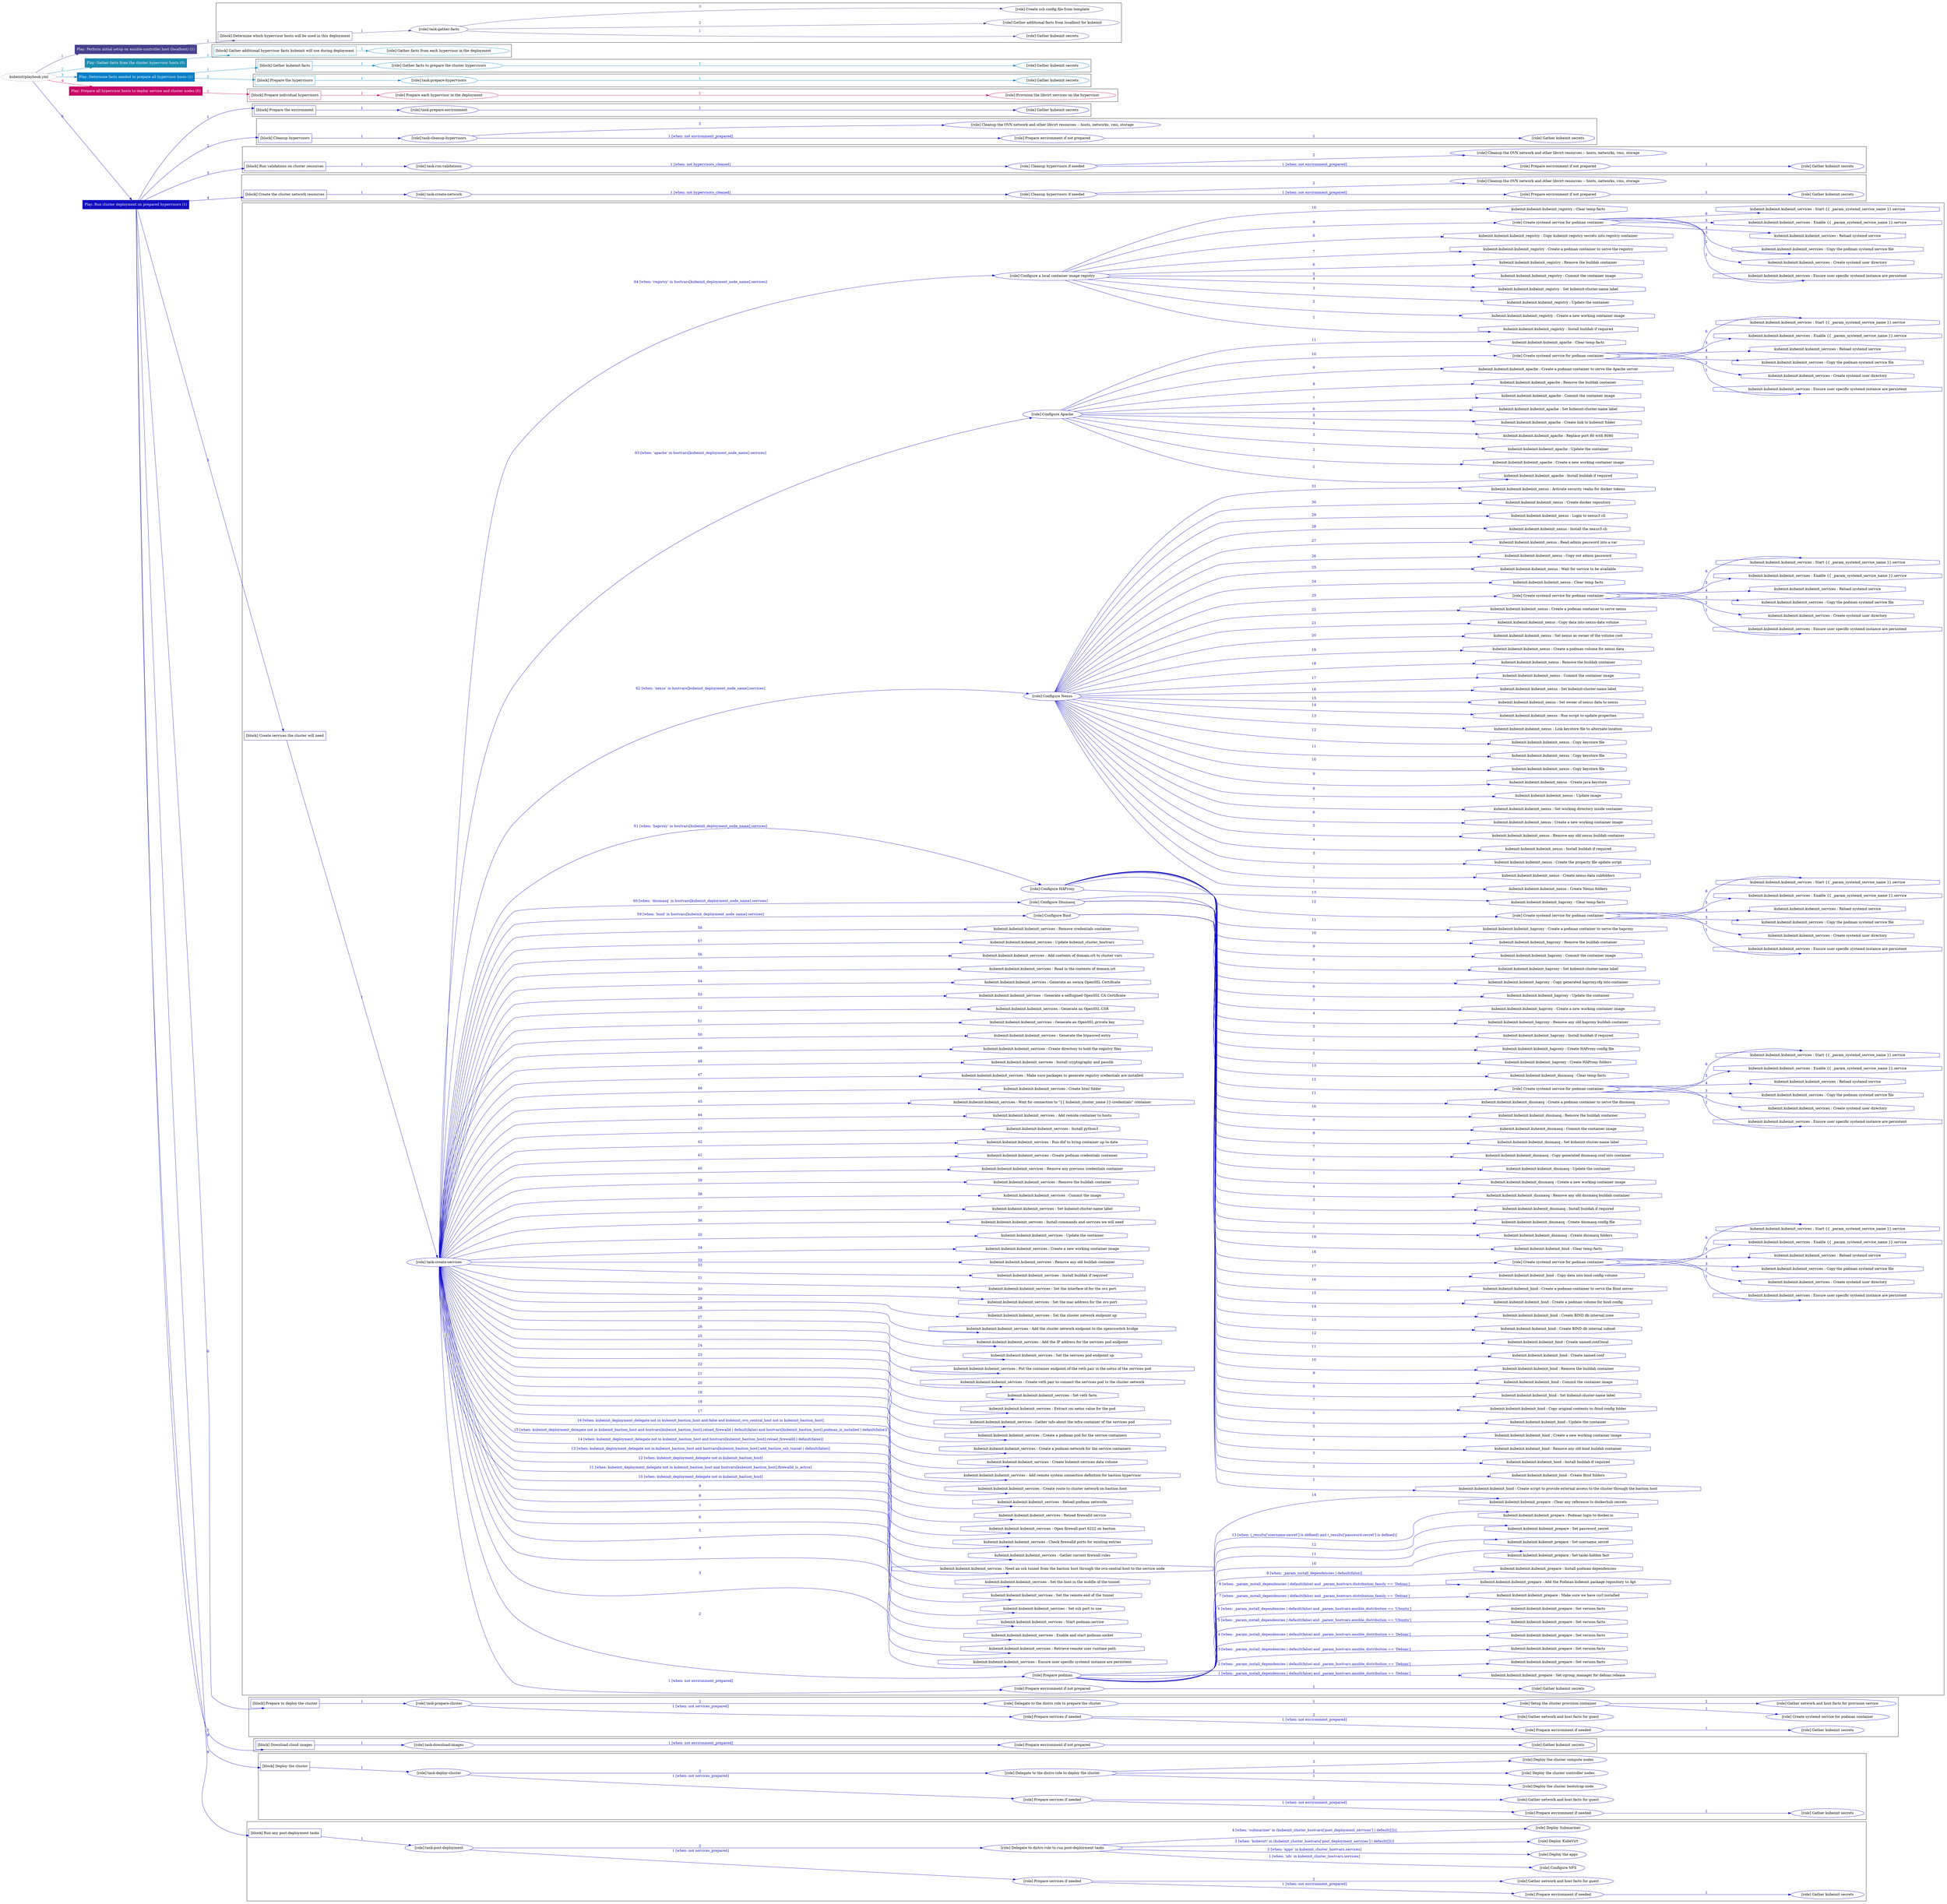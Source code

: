 digraph {
	graph [concentrate=true ordering=in rankdir=LR ratio=fill]
	edge [esep=5 sep=10]
	"kubeinit/playbook.yml" [URL="/home/runner/work/kubeinit/kubeinit/kubeinit/playbook.yml" id=playbook_082b865c style=dotted]
	"kubeinit/playbook.yml" -> play_11004cce [label="1 " color="#45408c" fontcolor="#45408c" id=edge_977839db labeltooltip="1 " tooltip="1 "]
	subgraph "Play: Perform initial setup on ansible-controller host (localhost) (1)" {
		play_11004cce [label="Play: Perform initial setup on ansible-controller host (localhost) (1)" URL="/home/runner/work/kubeinit/kubeinit/kubeinit/playbook.yml" color="#45408c" fontcolor="#ffffff" id=play_11004cce shape=box style=filled tooltip=localhost]
		play_11004cce -> block_4afa394e [label=1 color="#45408c" fontcolor="#45408c" id=edge_4afefda1 labeltooltip=1 tooltip=1]
		subgraph cluster_block_4afa394e {
			block_4afa394e [label="[block] Determine which hypervisor hosts will be used in this deployment" URL="/home/runner/work/kubeinit/kubeinit/kubeinit/playbook.yml" color="#45408c" id=block_4afa394e labeltooltip="Determine which hypervisor hosts will be used in this deployment" shape=box tooltip="Determine which hypervisor hosts will be used in this deployment"]
			block_4afa394e -> role_36761b29 [label="1 " color="#45408c" fontcolor="#45408c" id=edge_6e0aea22 labeltooltip="1 " tooltip="1 "]
			subgraph "task-gather-facts" {
				role_36761b29 [label="[role] task-gather-facts" URL="/home/runner/work/kubeinit/kubeinit/kubeinit/playbook.yml" color="#45408c" id=role_36761b29 tooltip="task-gather-facts"]
				role_36761b29 -> role_9c09fdc2 [label="1 " color="#45408c" fontcolor="#45408c" id=edge_07141a8b labeltooltip="1 " tooltip="1 "]
				subgraph "Gather kubeinit secrets" {
					role_9c09fdc2 [label="[role] Gather kubeinit secrets" URL="/home/runner/.ansible/collections/ansible_collections/kubeinit/kubeinit/roles/kubeinit_prepare/tasks/build_hypervisors_group.yml" color="#45408c" id=role_9c09fdc2 tooltip="Gather kubeinit secrets"]
				}
				role_36761b29 -> role_70c9e620 [label="2 " color="#45408c" fontcolor="#45408c" id=edge_50746132 labeltooltip="2 " tooltip="2 "]
				subgraph "Gather additional facts from localhost for kubeinit" {
					role_70c9e620 [label="[role] Gather additional facts from localhost for kubeinit" URL="/home/runner/.ansible/collections/ansible_collections/kubeinit/kubeinit/roles/kubeinit_prepare/tasks/build_hypervisors_group.yml" color="#45408c" id=role_70c9e620 tooltip="Gather additional facts from localhost for kubeinit"]
				}
				role_36761b29 -> role_21a086f1 [label="3 " color="#45408c" fontcolor="#45408c" id=edge_afb0d0d9 labeltooltip="3 " tooltip="3 "]
				subgraph "Create ssh config file from template" {
					role_21a086f1 [label="[role] Create ssh config file from template" URL="/home/runner/.ansible/collections/ansible_collections/kubeinit/kubeinit/roles/kubeinit_prepare/tasks/build_hypervisors_group.yml" color="#45408c" id=role_21a086f1 tooltip="Create ssh config file from template"]
				}
			}
		}
	}
	"kubeinit/playbook.yml" -> play_5273f6f2 [label="2 " color="#1a8eb2" fontcolor="#1a8eb2" id=edge_95817c0f labeltooltip="2 " tooltip="2 "]
	subgraph "Play: Gather facts from the cluster hypervisor hosts (0)" {
		play_5273f6f2 [label="Play: Gather facts from the cluster hypervisor hosts (0)" URL="/home/runner/work/kubeinit/kubeinit/kubeinit/playbook.yml" color="#1a8eb2" fontcolor="#ffffff" id=play_5273f6f2 shape=box style=filled tooltip="Play: Gather facts from the cluster hypervisor hosts (0)"]
		play_5273f6f2 -> block_44c3aef4 [label=1 color="#1a8eb2" fontcolor="#1a8eb2" id=edge_b16a6f11 labeltooltip=1 tooltip=1]
		subgraph cluster_block_44c3aef4 {
			block_44c3aef4 [label="[block] Gather additional hypervisor facts kubeinit will use during deployment" URL="/home/runner/work/kubeinit/kubeinit/kubeinit/playbook.yml" color="#1a8eb2" id=block_44c3aef4 labeltooltip="Gather additional hypervisor facts kubeinit will use during deployment" shape=box tooltip="Gather additional hypervisor facts kubeinit will use during deployment"]
			block_44c3aef4 -> role_5c2a096f [label="1 " color="#1a8eb2" fontcolor="#1a8eb2" id=edge_7f943973 labeltooltip="1 " tooltip="1 "]
			subgraph "Gather facts from each hypervisor in the deployment" {
				role_5c2a096f [label="[role] Gather facts from each hypervisor in the deployment" URL="/home/runner/work/kubeinit/kubeinit/kubeinit/playbook.yml" color="#1a8eb2" id=role_5c2a096f tooltip="Gather facts from each hypervisor in the deployment"]
			}
		}
	}
	"kubeinit/playbook.yml" -> play_ce049ff4 [label="3 " color="#047ec8" fontcolor="#047ec8" id=edge_49648532 labeltooltip="3 " tooltip="3 "]
	subgraph "Play: Determine facts needed to prepare all hypervisor hosts (1)" {
		play_ce049ff4 [label="Play: Determine facts needed to prepare all hypervisor hosts (1)" URL="/home/runner/work/kubeinit/kubeinit/kubeinit/playbook.yml" color="#047ec8" fontcolor="#ffffff" id=play_ce049ff4 shape=box style=filled tooltip=localhost]
		play_ce049ff4 -> block_2337e43d [label=1 color="#047ec8" fontcolor="#047ec8" id=edge_168333a4 labeltooltip=1 tooltip=1]
		subgraph cluster_block_2337e43d {
			block_2337e43d [label="[block] Gather kubeinit facts" URL="/home/runner/work/kubeinit/kubeinit/kubeinit/playbook.yml" color="#047ec8" id=block_2337e43d labeltooltip="Gather kubeinit facts" shape=box tooltip="Gather kubeinit facts"]
			block_2337e43d -> role_d9b71d7d [label="1 " color="#047ec8" fontcolor="#047ec8" id=edge_41c7072a labeltooltip="1 " tooltip="1 "]
			subgraph "Gather facts to prepare the cluster hypervisors" {
				role_d9b71d7d [label="[role] Gather facts to prepare the cluster hypervisors" URL="/home/runner/work/kubeinit/kubeinit/kubeinit/playbook.yml" color="#047ec8" id=role_d9b71d7d tooltip="Gather facts to prepare the cluster hypervisors"]
				role_d9b71d7d -> role_8a11b93d [label="1 " color="#047ec8" fontcolor="#047ec8" id=edge_ad9eb68f labeltooltip="1 " tooltip="1 "]
				subgraph "Gather kubeinit secrets" {
					role_8a11b93d [label="[role] Gather kubeinit secrets" URL="/home/runner/.ansible/collections/ansible_collections/kubeinit/kubeinit/roles/kubeinit_prepare/tasks/gather_kubeinit_facts.yml" color="#047ec8" id=role_8a11b93d tooltip="Gather kubeinit secrets"]
				}
			}
		}
		play_ce049ff4 -> block_1d6c3e56 [label=2 color="#047ec8" fontcolor="#047ec8" id=edge_5d8af97a labeltooltip=2 tooltip=2]
		subgraph cluster_block_1d6c3e56 {
			block_1d6c3e56 [label="[block] Prepare the hypervisors" URL="/home/runner/work/kubeinit/kubeinit/kubeinit/playbook.yml" color="#047ec8" id=block_1d6c3e56 labeltooltip="Prepare the hypervisors" shape=box tooltip="Prepare the hypervisors"]
			block_1d6c3e56 -> role_f07cc228 [label="1 " color="#047ec8" fontcolor="#047ec8" id=edge_e19ce785 labeltooltip="1 " tooltip="1 "]
			subgraph "task-prepare-hypervisors" {
				role_f07cc228 [label="[role] task-prepare-hypervisors" URL="/home/runner/work/kubeinit/kubeinit/kubeinit/playbook.yml" color="#047ec8" id=role_f07cc228 tooltip="task-prepare-hypervisors"]
				role_f07cc228 -> role_f1c37f66 [label="1 " color="#047ec8" fontcolor="#047ec8" id=edge_6984f1aa labeltooltip="1 " tooltip="1 "]
				subgraph "Gather kubeinit secrets" {
					role_f1c37f66 [label="[role] Gather kubeinit secrets" URL="/home/runner/.ansible/collections/ansible_collections/kubeinit/kubeinit/roles/kubeinit_prepare/tasks/gather_kubeinit_facts.yml" color="#047ec8" id=role_f1c37f66 tooltip="Gather kubeinit secrets"]
				}
			}
		}
	}
	"kubeinit/playbook.yml" -> play_5e54c3d3 [label="4 " color="#c80466" fontcolor="#c80466" id=edge_09b5da25 labeltooltip="4 " tooltip="4 "]
	subgraph "Play: Prepare all hypervisor hosts to deploy service and cluster nodes (0)" {
		play_5e54c3d3 [label="Play: Prepare all hypervisor hosts to deploy service and cluster nodes (0)" URL="/home/runner/work/kubeinit/kubeinit/kubeinit/playbook.yml" color="#c80466" fontcolor="#ffffff" id=play_5e54c3d3 shape=box style=filled tooltip="Play: Prepare all hypervisor hosts to deploy service and cluster nodes (0)"]
		play_5e54c3d3 -> block_de74d957 [label=1 color="#c80466" fontcolor="#c80466" id=edge_99d44f9a labeltooltip=1 tooltip=1]
		subgraph cluster_block_de74d957 {
			block_de74d957 [label="[block] Prepare individual hypervisors" URL="/home/runner/work/kubeinit/kubeinit/kubeinit/playbook.yml" color="#c80466" id=block_de74d957 labeltooltip="Prepare individual hypervisors" shape=box tooltip="Prepare individual hypervisors"]
			block_de74d957 -> role_81b444db [label="1 " color="#c80466" fontcolor="#c80466" id=edge_903a074a labeltooltip="1 " tooltip="1 "]
			subgraph "Prepare each hypervisor in the deployment" {
				role_81b444db [label="[role] Prepare each hypervisor in the deployment" URL="/home/runner/work/kubeinit/kubeinit/kubeinit/playbook.yml" color="#c80466" id=role_81b444db tooltip="Prepare each hypervisor in the deployment"]
				role_81b444db -> role_90aba606 [label="1 " color="#c80466" fontcolor="#c80466" id=edge_239e6c19 labeltooltip="1 " tooltip="1 "]
				subgraph "Provision the libvirt services on the hypervisor" {
					role_90aba606 [label="[role] Provision the libvirt services on the hypervisor" URL="/home/runner/.ansible/collections/ansible_collections/kubeinit/kubeinit/roles/kubeinit_prepare/tasks/prepare_hypervisor.yml" color="#c80466" id=role_90aba606 tooltip="Provision the libvirt services on the hypervisor"]
				}
			}
		}
	}
	"kubeinit/playbook.yml" -> play_eadfac79 [label="5 " color="#120dbf" fontcolor="#120dbf" id=edge_0fd96625 labeltooltip="5 " tooltip="5 "]
	subgraph "Play: Run cluster deployment on prepared hypervisors (1)" {
		play_eadfac79 [label="Play: Run cluster deployment on prepared hypervisors (1)" URL="/home/runner/work/kubeinit/kubeinit/kubeinit/playbook.yml" color="#120dbf" fontcolor="#ffffff" id=play_eadfac79 shape=box style=filled tooltip=localhost]
		play_eadfac79 -> block_d6d71979 [label=1 color="#120dbf" fontcolor="#120dbf" id=edge_3e5ebe33 labeltooltip=1 tooltip=1]
		subgraph cluster_block_d6d71979 {
			block_d6d71979 [label="[block] Prepare the environment" URL="/home/runner/work/kubeinit/kubeinit/kubeinit/playbook.yml" color="#120dbf" id=block_d6d71979 labeltooltip="Prepare the environment" shape=box tooltip="Prepare the environment"]
			block_d6d71979 -> role_90bf5d16 [label="1 " color="#120dbf" fontcolor="#120dbf" id=edge_dd43d87d labeltooltip="1 " tooltip="1 "]
			subgraph "task-prepare-environment" {
				role_90bf5d16 [label="[role] task-prepare-environment" URL="/home/runner/work/kubeinit/kubeinit/kubeinit/playbook.yml" color="#120dbf" id=role_90bf5d16 tooltip="task-prepare-environment"]
				role_90bf5d16 -> role_68aaab81 [label="1 " color="#120dbf" fontcolor="#120dbf" id=edge_2ce8cfcb labeltooltip="1 " tooltip="1 "]
				subgraph "Gather kubeinit secrets" {
					role_68aaab81 [label="[role] Gather kubeinit secrets" URL="/home/runner/.ansible/collections/ansible_collections/kubeinit/kubeinit/roles/kubeinit_prepare/tasks/gather_kubeinit_facts.yml" color="#120dbf" id=role_68aaab81 tooltip="Gather kubeinit secrets"]
				}
			}
		}
		play_eadfac79 -> block_52ba191c [label=2 color="#120dbf" fontcolor="#120dbf" id=edge_2ce17832 labeltooltip=2 tooltip=2]
		subgraph cluster_block_52ba191c {
			block_52ba191c [label="[block] Cleanup hypervisors" URL="/home/runner/work/kubeinit/kubeinit/kubeinit/playbook.yml" color="#120dbf" id=block_52ba191c labeltooltip="Cleanup hypervisors" shape=box tooltip="Cleanup hypervisors"]
			block_52ba191c -> role_623bb89a [label="1 " color="#120dbf" fontcolor="#120dbf" id=edge_afcc018a labeltooltip="1 " tooltip="1 "]
			subgraph "task-cleanup-hypervisors" {
				role_623bb89a [label="[role] task-cleanup-hypervisors" URL="/home/runner/work/kubeinit/kubeinit/kubeinit/playbook.yml" color="#120dbf" id=role_623bb89a tooltip="task-cleanup-hypervisors"]
				role_623bb89a -> role_4647450e [label="1 [when: not environment_prepared]" color="#120dbf" fontcolor="#120dbf" id=edge_19a23b3d labeltooltip="1 [when: not environment_prepared]" tooltip="1 [when: not environment_prepared]"]
				subgraph "Prepare environment if not prepared" {
					role_4647450e [label="[role] Prepare environment if not prepared" URL="/home/runner/.ansible/collections/ansible_collections/kubeinit/kubeinit/roles/kubeinit_prepare/tasks/cleanup_hypervisors.yml" color="#120dbf" id=role_4647450e tooltip="Prepare environment if not prepared"]
					role_4647450e -> role_9aafb2a9 [label="1 " color="#120dbf" fontcolor="#120dbf" id=edge_cc41ff40 labeltooltip="1 " tooltip="1 "]
					subgraph "Gather kubeinit secrets" {
						role_9aafb2a9 [label="[role] Gather kubeinit secrets" URL="/home/runner/.ansible/collections/ansible_collections/kubeinit/kubeinit/roles/kubeinit_prepare/tasks/gather_kubeinit_facts.yml" color="#120dbf" id=role_9aafb2a9 tooltip="Gather kubeinit secrets"]
					}
				}
				role_623bb89a -> role_1e9d35d0 [label="2 " color="#120dbf" fontcolor="#120dbf" id=edge_6f0b9ba5 labeltooltip="2 " tooltip="2 "]
				subgraph "Cleanup the OVN network and other libvirt resources -- hosts, networks, vms, storage" {
					role_1e9d35d0 [label="[role] Cleanup the OVN network and other libvirt resources -- hosts, networks, vms, storage" URL="/home/runner/.ansible/collections/ansible_collections/kubeinit/kubeinit/roles/kubeinit_prepare/tasks/cleanup_hypervisors.yml" color="#120dbf" id=role_1e9d35d0 tooltip="Cleanup the OVN network and other libvirt resources -- hosts, networks, vms, storage"]
				}
			}
		}
		play_eadfac79 -> block_b0db531b [label=3 color="#120dbf" fontcolor="#120dbf" id=edge_3ef26f80 labeltooltip=3 tooltip=3]
		subgraph cluster_block_b0db531b {
			block_b0db531b [label="[block] Run validations on cluster resources" URL="/home/runner/work/kubeinit/kubeinit/kubeinit/playbook.yml" color="#120dbf" id=block_b0db531b labeltooltip="Run validations on cluster resources" shape=box tooltip="Run validations on cluster resources"]
			block_b0db531b -> role_87185d2e [label="1 " color="#120dbf" fontcolor="#120dbf" id=edge_5fd7ce9f labeltooltip="1 " tooltip="1 "]
			subgraph "task-run-validations" {
				role_87185d2e [label="[role] task-run-validations" URL="/home/runner/work/kubeinit/kubeinit/kubeinit/playbook.yml" color="#120dbf" id=role_87185d2e tooltip="task-run-validations"]
				role_87185d2e -> role_c9f8b637 [label="1 [when: not hypervisors_cleaned]" color="#120dbf" fontcolor="#120dbf" id=edge_636eef1c labeltooltip="1 [when: not hypervisors_cleaned]" tooltip="1 [when: not hypervisors_cleaned]"]
				subgraph "Cleanup hypervisors if needed" {
					role_c9f8b637 [label="[role] Cleanup hypervisors if needed" URL="/home/runner/.ansible/collections/ansible_collections/kubeinit/kubeinit/roles/kubeinit_validations/tasks/main.yml" color="#120dbf" id=role_c9f8b637 tooltip="Cleanup hypervisors if needed"]
					role_c9f8b637 -> role_169f8ef8 [label="1 [when: not environment_prepared]" color="#120dbf" fontcolor="#120dbf" id=edge_f295c008 labeltooltip="1 [when: not environment_prepared]" tooltip="1 [when: not environment_prepared]"]
					subgraph "Prepare environment if not prepared" {
						role_169f8ef8 [label="[role] Prepare environment if not prepared" URL="/home/runner/.ansible/collections/ansible_collections/kubeinit/kubeinit/roles/kubeinit_prepare/tasks/cleanup_hypervisors.yml" color="#120dbf" id=role_169f8ef8 tooltip="Prepare environment if not prepared"]
						role_169f8ef8 -> role_086504d5 [label="1 " color="#120dbf" fontcolor="#120dbf" id=edge_82a5cb79 labeltooltip="1 " tooltip="1 "]
						subgraph "Gather kubeinit secrets" {
							role_086504d5 [label="[role] Gather kubeinit secrets" URL="/home/runner/.ansible/collections/ansible_collections/kubeinit/kubeinit/roles/kubeinit_prepare/tasks/gather_kubeinit_facts.yml" color="#120dbf" id=role_086504d5 tooltip="Gather kubeinit secrets"]
						}
					}
					role_c9f8b637 -> role_8bc4663d [label="2 " color="#120dbf" fontcolor="#120dbf" id=edge_012c17cc labeltooltip="2 " tooltip="2 "]
					subgraph "Cleanup the OVN network and other libvirt resources -- hosts, networks, vms, storage" {
						role_8bc4663d [label="[role] Cleanup the OVN network and other libvirt resources -- hosts, networks, vms, storage" URL="/home/runner/.ansible/collections/ansible_collections/kubeinit/kubeinit/roles/kubeinit_prepare/tasks/cleanup_hypervisors.yml" color="#120dbf" id=role_8bc4663d tooltip="Cleanup the OVN network and other libvirt resources -- hosts, networks, vms, storage"]
					}
				}
			}
		}
		play_eadfac79 -> block_ca280594 [label=4 color="#120dbf" fontcolor="#120dbf" id=edge_202e2888 labeltooltip=4 tooltip=4]
		subgraph cluster_block_ca280594 {
			block_ca280594 [label="[block] Create the cluster network resources" URL="/home/runner/work/kubeinit/kubeinit/kubeinit/playbook.yml" color="#120dbf" id=block_ca280594 labeltooltip="Create the cluster network resources" shape=box tooltip="Create the cluster network resources"]
			block_ca280594 -> role_f27c947c [label="1 " color="#120dbf" fontcolor="#120dbf" id=edge_20489bd7 labeltooltip="1 " tooltip="1 "]
			subgraph "task-create-network" {
				role_f27c947c [label="[role] task-create-network" URL="/home/runner/work/kubeinit/kubeinit/kubeinit/playbook.yml" color="#120dbf" id=role_f27c947c tooltip="task-create-network"]
				role_f27c947c -> role_e23d21af [label="1 [when: not hypervisors_cleaned]" color="#120dbf" fontcolor="#120dbf" id=edge_dada33a4 labeltooltip="1 [when: not hypervisors_cleaned]" tooltip="1 [when: not hypervisors_cleaned]"]
				subgraph "Cleanup hypervisors if needed" {
					role_e23d21af [label="[role] Cleanup hypervisors if needed" URL="/home/runner/.ansible/collections/ansible_collections/kubeinit/kubeinit/roles/kubeinit_libvirt/tasks/create_network.yml" color="#120dbf" id=role_e23d21af tooltip="Cleanup hypervisors if needed"]
					role_e23d21af -> role_acc548a2 [label="1 [when: not environment_prepared]" color="#120dbf" fontcolor="#120dbf" id=edge_c31ba613 labeltooltip="1 [when: not environment_prepared]" tooltip="1 [when: not environment_prepared]"]
					subgraph "Prepare environment if not prepared" {
						role_acc548a2 [label="[role] Prepare environment if not prepared" URL="/home/runner/.ansible/collections/ansible_collections/kubeinit/kubeinit/roles/kubeinit_prepare/tasks/cleanup_hypervisors.yml" color="#120dbf" id=role_acc548a2 tooltip="Prepare environment if not prepared"]
						role_acc548a2 -> role_68d95a2e [label="1 " color="#120dbf" fontcolor="#120dbf" id=edge_4398875b labeltooltip="1 " tooltip="1 "]
						subgraph "Gather kubeinit secrets" {
							role_68d95a2e [label="[role] Gather kubeinit secrets" URL="/home/runner/.ansible/collections/ansible_collections/kubeinit/kubeinit/roles/kubeinit_prepare/tasks/gather_kubeinit_facts.yml" color="#120dbf" id=role_68d95a2e tooltip="Gather kubeinit secrets"]
						}
					}
					role_e23d21af -> role_cd76634f [label="2 " color="#120dbf" fontcolor="#120dbf" id=edge_f5e407ab labeltooltip="2 " tooltip="2 "]
					subgraph "Cleanup the OVN network and other libvirt resources -- hosts, networks, vms, storage" {
						role_cd76634f [label="[role] Cleanup the OVN network and other libvirt resources -- hosts, networks, vms, storage" URL="/home/runner/.ansible/collections/ansible_collections/kubeinit/kubeinit/roles/kubeinit_prepare/tasks/cleanup_hypervisors.yml" color="#120dbf" id=role_cd76634f tooltip="Cleanup the OVN network and other libvirt resources -- hosts, networks, vms, storage"]
					}
				}
			}
		}
		play_eadfac79 -> block_18946d59 [label=5 color="#120dbf" fontcolor="#120dbf" id=edge_f10ef1f5 labeltooltip=5 tooltip=5]
		subgraph cluster_block_18946d59 {
			block_18946d59 [label="[block] Create services the cluster will need" URL="/home/runner/work/kubeinit/kubeinit/kubeinit/playbook.yml" color="#120dbf" id=block_18946d59 labeltooltip="Create services the cluster will need" shape=box tooltip="Create services the cluster will need"]
			block_18946d59 -> role_2952b849 [label="1 " color="#120dbf" fontcolor="#120dbf" id=edge_c419564d labeltooltip="1 " tooltip="1 "]
			subgraph "task-create-services" {
				role_2952b849 [label="[role] task-create-services" URL="/home/runner/work/kubeinit/kubeinit/kubeinit/playbook.yml" color="#120dbf" id=role_2952b849 tooltip="task-create-services"]
				role_2952b849 -> role_f1a6bd61 [label="1 [when: not environment_prepared]" color="#120dbf" fontcolor="#120dbf" id=edge_394d42d9 labeltooltip="1 [when: not environment_prepared]" tooltip="1 [when: not environment_prepared]"]
				subgraph "Prepare environment if not prepared" {
					role_f1a6bd61 [label="[role] Prepare environment if not prepared" URL="/home/runner/.ansible/collections/ansible_collections/kubeinit/kubeinit/roles/kubeinit_services/tasks/main.yml" color="#120dbf" id=role_f1a6bd61 tooltip="Prepare environment if not prepared"]
					role_f1a6bd61 -> role_10ff32cf [label="1 " color="#120dbf" fontcolor="#120dbf" id=edge_37a632c7 labeltooltip="1 " tooltip="1 "]
					subgraph "Gather kubeinit secrets" {
						role_10ff32cf [label="[role] Gather kubeinit secrets" URL="/home/runner/.ansible/collections/ansible_collections/kubeinit/kubeinit/roles/kubeinit_prepare/tasks/gather_kubeinit_facts.yml" color="#120dbf" id=role_10ff32cf tooltip="Gather kubeinit secrets"]
					}
				}
				role_2952b849 -> role_a90028a2 [label="2 " color="#120dbf" fontcolor="#120dbf" id=edge_3e5924ae labeltooltip="2 " tooltip="2 "]
				subgraph "Prepare podman" {
					role_a90028a2 [label="[role] Prepare podman" URL="/home/runner/.ansible/collections/ansible_collections/kubeinit/kubeinit/roles/kubeinit_services/tasks/00_create_service_pod.yml" color="#120dbf" id=role_a90028a2 tooltip="Prepare podman"]
					task_864111a5 [label="kubeinit.kubeinit.kubeinit_prepare : Set cgroup_manager for debian release" URL="/home/runner/.ansible/collections/ansible_collections/kubeinit/kubeinit/roles/kubeinit_prepare/tasks/prepare_podman.yml" color="#120dbf" id=task_864111a5 shape=octagon tooltip="kubeinit.kubeinit.kubeinit_prepare : Set cgroup_manager for debian release"]
					role_a90028a2 -> task_864111a5 [label="1 [when: _param_install_dependencies | default(false) and _param_hostvars.ansible_distribution == 'Debian']" color="#120dbf" fontcolor="#120dbf" id=edge_f20e6556 labeltooltip="1 [when: _param_install_dependencies | default(false) and _param_hostvars.ansible_distribution == 'Debian']" tooltip="1 [when: _param_install_dependencies | default(false) and _param_hostvars.ansible_distribution == 'Debian']"]
					task_d1bc8d8b [label="kubeinit.kubeinit.kubeinit_prepare : Set version facts" URL="/home/runner/.ansible/collections/ansible_collections/kubeinit/kubeinit/roles/kubeinit_prepare/tasks/prepare_podman.yml" color="#120dbf" id=task_d1bc8d8b shape=octagon tooltip="kubeinit.kubeinit.kubeinit_prepare : Set version facts"]
					role_a90028a2 -> task_d1bc8d8b [label="2 [when: _param_install_dependencies | default(false) and _param_hostvars.ansible_distribution == 'Debian']" color="#120dbf" fontcolor="#120dbf" id=edge_15e8e34e labeltooltip="2 [when: _param_install_dependencies | default(false) and _param_hostvars.ansible_distribution == 'Debian']" tooltip="2 [when: _param_install_dependencies | default(false) and _param_hostvars.ansible_distribution == 'Debian']"]
					task_12b271b6 [label="kubeinit.kubeinit.kubeinit_prepare : Set version facts" URL="/home/runner/.ansible/collections/ansible_collections/kubeinit/kubeinit/roles/kubeinit_prepare/tasks/prepare_podman.yml" color="#120dbf" id=task_12b271b6 shape=octagon tooltip="kubeinit.kubeinit.kubeinit_prepare : Set version facts"]
					role_a90028a2 -> task_12b271b6 [label="3 [when: _param_install_dependencies | default(false) and _param_hostvars.ansible_distribution == 'Debian']" color="#120dbf" fontcolor="#120dbf" id=edge_8135133e labeltooltip="3 [when: _param_install_dependencies | default(false) and _param_hostvars.ansible_distribution == 'Debian']" tooltip="3 [when: _param_install_dependencies | default(false) and _param_hostvars.ansible_distribution == 'Debian']"]
					task_ab2c9b8d [label="kubeinit.kubeinit.kubeinit_prepare : Set version facts" URL="/home/runner/.ansible/collections/ansible_collections/kubeinit/kubeinit/roles/kubeinit_prepare/tasks/prepare_podman.yml" color="#120dbf" id=task_ab2c9b8d shape=octagon tooltip="kubeinit.kubeinit.kubeinit_prepare : Set version facts"]
					role_a90028a2 -> task_ab2c9b8d [label="4 [when: _param_install_dependencies | default(false) and _param_hostvars.ansible_distribution == 'Debian']" color="#120dbf" fontcolor="#120dbf" id=edge_25730c9f labeltooltip="4 [when: _param_install_dependencies | default(false) and _param_hostvars.ansible_distribution == 'Debian']" tooltip="4 [when: _param_install_dependencies | default(false) and _param_hostvars.ansible_distribution == 'Debian']"]
					task_a53f2670 [label="kubeinit.kubeinit.kubeinit_prepare : Set version facts" URL="/home/runner/.ansible/collections/ansible_collections/kubeinit/kubeinit/roles/kubeinit_prepare/tasks/prepare_podman.yml" color="#120dbf" id=task_a53f2670 shape=octagon tooltip="kubeinit.kubeinit.kubeinit_prepare : Set version facts"]
					role_a90028a2 -> task_a53f2670 [label="5 [when: _param_install_dependencies | default(false) and _param_hostvars.ansible_distribution == 'Ubuntu']" color="#120dbf" fontcolor="#120dbf" id=edge_a68c5766 labeltooltip="5 [when: _param_install_dependencies | default(false) and _param_hostvars.ansible_distribution == 'Ubuntu']" tooltip="5 [when: _param_install_dependencies | default(false) and _param_hostvars.ansible_distribution == 'Ubuntu']"]
					task_9552b353 [label="kubeinit.kubeinit.kubeinit_prepare : Set version facts" URL="/home/runner/.ansible/collections/ansible_collections/kubeinit/kubeinit/roles/kubeinit_prepare/tasks/prepare_podman.yml" color="#120dbf" id=task_9552b353 shape=octagon tooltip="kubeinit.kubeinit.kubeinit_prepare : Set version facts"]
					role_a90028a2 -> task_9552b353 [label="6 [when: _param_install_dependencies | default(false) and _param_hostvars.ansible_distribution == 'Ubuntu']" color="#120dbf" fontcolor="#120dbf" id=edge_0370ad6e labeltooltip="6 [when: _param_install_dependencies | default(false) and _param_hostvars.ansible_distribution == 'Ubuntu']" tooltip="6 [when: _param_install_dependencies | default(false) and _param_hostvars.ansible_distribution == 'Ubuntu']"]
					task_328731c5 [label="kubeinit.kubeinit.kubeinit_prepare : Make sure we have curl installed" URL="/home/runner/.ansible/collections/ansible_collections/kubeinit/kubeinit/roles/kubeinit_prepare/tasks/prepare_podman.yml" color="#120dbf" id=task_328731c5 shape=octagon tooltip="kubeinit.kubeinit.kubeinit_prepare : Make sure we have curl installed"]
					role_a90028a2 -> task_328731c5 [label="7 [when: _param_install_dependencies | default(false) and _param_hostvars.distribution_family == 'Debian']" color="#120dbf" fontcolor="#120dbf" id=edge_204b2cbe labeltooltip="7 [when: _param_install_dependencies | default(false) and _param_hostvars.distribution_family == 'Debian']" tooltip="7 [when: _param_install_dependencies | default(false) and _param_hostvars.distribution_family == 'Debian']"]
					task_736202e7 [label="kubeinit.kubeinit.kubeinit_prepare : Add the Podman kubeinit package repository to Apt" URL="/home/runner/.ansible/collections/ansible_collections/kubeinit/kubeinit/roles/kubeinit_prepare/tasks/prepare_podman.yml" color="#120dbf" id=task_736202e7 shape=octagon tooltip="kubeinit.kubeinit.kubeinit_prepare : Add the Podman kubeinit package repository to Apt"]
					role_a90028a2 -> task_736202e7 [label="8 [when: _param_install_dependencies | default(false) and _param_hostvars.distribution_family == 'Debian']" color="#120dbf" fontcolor="#120dbf" id=edge_4276efa2 labeltooltip="8 [when: _param_install_dependencies | default(false) and _param_hostvars.distribution_family == 'Debian']" tooltip="8 [when: _param_install_dependencies | default(false) and _param_hostvars.distribution_family == 'Debian']"]
					task_a70d40ca [label="kubeinit.kubeinit.kubeinit_prepare : Install podman dependencies" URL="/home/runner/.ansible/collections/ansible_collections/kubeinit/kubeinit/roles/kubeinit_prepare/tasks/prepare_podman.yml" color="#120dbf" id=task_a70d40ca shape=octagon tooltip="kubeinit.kubeinit.kubeinit_prepare : Install podman dependencies"]
					role_a90028a2 -> task_a70d40ca [label="9 [when: _param_install_dependencies | default(false)]" color="#120dbf" fontcolor="#120dbf" id=edge_68ca8469 labeltooltip="9 [when: _param_install_dependencies | default(false)]" tooltip="9 [when: _param_install_dependencies | default(false)]"]
					task_8e28f5e2 [label="kubeinit.kubeinit.kubeinit_prepare : Set tasks-hidden fact" URL="/home/runner/.ansible/collections/ansible_collections/kubeinit/kubeinit/roles/kubeinit_prepare/tasks/prepare_podman.yml" color="#120dbf" id=task_8e28f5e2 shape=octagon tooltip="kubeinit.kubeinit.kubeinit_prepare : Set tasks-hidden fact"]
					role_a90028a2 -> task_8e28f5e2 [label="10 " color="#120dbf" fontcolor="#120dbf" id=edge_8cff0ab7 labeltooltip="10 " tooltip="10 "]
					task_a641d18d [label="kubeinit.kubeinit.kubeinit_prepare : Set username_secret" URL="/home/runner/.ansible/collections/ansible_collections/kubeinit/kubeinit/roles/kubeinit_prepare/tasks/prepare_podman.yml" color="#120dbf" id=task_a641d18d shape=octagon tooltip="kubeinit.kubeinit.kubeinit_prepare : Set username_secret"]
					role_a90028a2 -> task_a641d18d [label="11 " color="#120dbf" fontcolor="#120dbf" id=edge_352aa9d7 labeltooltip="11 " tooltip="11 "]
					task_53568a5c [label="kubeinit.kubeinit.kubeinit_prepare : Set password_secret" URL="/home/runner/.ansible/collections/ansible_collections/kubeinit/kubeinit/roles/kubeinit_prepare/tasks/prepare_podman.yml" color="#120dbf" id=task_53568a5c shape=octagon tooltip="kubeinit.kubeinit.kubeinit_prepare : Set password_secret"]
					role_a90028a2 -> task_53568a5c [label="12 " color="#120dbf" fontcolor="#120dbf" id=edge_38294e3b labeltooltip="12 " tooltip="12 "]
					task_fadd06e8 [label="kubeinit.kubeinit.kubeinit_prepare : Podman login to docker.io" URL="/home/runner/.ansible/collections/ansible_collections/kubeinit/kubeinit/roles/kubeinit_prepare/tasks/prepare_podman.yml" color="#120dbf" id=task_fadd06e8 shape=octagon tooltip="kubeinit.kubeinit.kubeinit_prepare : Podman login to docker.io"]
					role_a90028a2 -> task_fadd06e8 [label="13 [when: (_results['username-secret'] is defined) and (_results['password-secret'] is defined)]" color="#120dbf" fontcolor="#120dbf" id=edge_fafeb92c labeltooltip="13 [when: (_results['username-secret'] is defined) and (_results['password-secret'] is defined)]" tooltip="13 [when: (_results['username-secret'] is defined) and (_results['password-secret'] is defined)]"]
					task_eff1040b [label="kubeinit.kubeinit.kubeinit_prepare : Clear any reference to dockerhub secrets" URL="/home/runner/.ansible/collections/ansible_collections/kubeinit/kubeinit/roles/kubeinit_prepare/tasks/prepare_podman.yml" color="#120dbf" id=task_eff1040b shape=octagon tooltip="kubeinit.kubeinit.kubeinit_prepare : Clear any reference to dockerhub secrets"]
					role_a90028a2 -> task_eff1040b [label="14 " color="#120dbf" fontcolor="#120dbf" id=edge_c9552739 labeltooltip="14 " tooltip="14 "]
				}
				task_a7c748b0 [label="kubeinit.kubeinit.kubeinit_services : Ensure user specific systemd instance are persistent" URL="/home/runner/.ansible/collections/ansible_collections/kubeinit/kubeinit/roles/kubeinit_services/tasks/00_create_service_pod.yml" color="#120dbf" id=task_a7c748b0 shape=octagon tooltip="kubeinit.kubeinit.kubeinit_services : Ensure user specific systemd instance are persistent"]
				role_2952b849 -> task_a7c748b0 [label="3 " color="#120dbf" fontcolor="#120dbf" id=edge_2f3a788c labeltooltip="3 " tooltip="3 "]
				task_ab0ccfef [label="kubeinit.kubeinit.kubeinit_services : Retrieve remote user runtime path" URL="/home/runner/.ansible/collections/ansible_collections/kubeinit/kubeinit/roles/kubeinit_services/tasks/00_create_service_pod.yml" color="#120dbf" id=task_ab0ccfef shape=octagon tooltip="kubeinit.kubeinit.kubeinit_services : Retrieve remote user runtime path"]
				role_2952b849 -> task_ab0ccfef [label="4 " color="#120dbf" fontcolor="#120dbf" id=edge_e64f70bd labeltooltip="4 " tooltip="4 "]
				task_a707b36f [label="kubeinit.kubeinit.kubeinit_services : Enable and start podman.socket" URL="/home/runner/.ansible/collections/ansible_collections/kubeinit/kubeinit/roles/kubeinit_services/tasks/00_create_service_pod.yml" color="#120dbf" id=task_a707b36f shape=octagon tooltip="kubeinit.kubeinit.kubeinit_services : Enable and start podman.socket"]
				role_2952b849 -> task_a707b36f [label="5 " color="#120dbf" fontcolor="#120dbf" id=edge_bae468e4 labeltooltip="5 " tooltip="5 "]
				task_28ba97c4 [label="kubeinit.kubeinit.kubeinit_services : Start podman.service" URL="/home/runner/.ansible/collections/ansible_collections/kubeinit/kubeinit/roles/kubeinit_services/tasks/00_create_service_pod.yml" color="#120dbf" id=task_28ba97c4 shape=octagon tooltip="kubeinit.kubeinit.kubeinit_services : Start podman.service"]
				role_2952b849 -> task_28ba97c4 [label="6 " color="#120dbf" fontcolor="#120dbf" id=edge_96598a4c labeltooltip="6 " tooltip="6 "]
				task_28aa0d1c [label="kubeinit.kubeinit.kubeinit_services : Set ssh port to use" URL="/home/runner/.ansible/collections/ansible_collections/kubeinit/kubeinit/roles/kubeinit_services/tasks/00_create_service_pod.yml" color="#120dbf" id=task_28aa0d1c shape=octagon tooltip="kubeinit.kubeinit.kubeinit_services : Set ssh port to use"]
				role_2952b849 -> task_28aa0d1c [label="7 " color="#120dbf" fontcolor="#120dbf" id=edge_d6e4f74b labeltooltip="7 " tooltip="7 "]
				task_4e105fc6 [label="kubeinit.kubeinit.kubeinit_services : Set the remote end of the tunnel" URL="/home/runner/.ansible/collections/ansible_collections/kubeinit/kubeinit/roles/kubeinit_services/tasks/00_create_service_pod.yml" color="#120dbf" id=task_4e105fc6 shape=octagon tooltip="kubeinit.kubeinit.kubeinit_services : Set the remote end of the tunnel"]
				role_2952b849 -> task_4e105fc6 [label="8 " color="#120dbf" fontcolor="#120dbf" id=edge_da34aad2 labeltooltip="8 " tooltip="8 "]
				task_6a56f48e [label="kubeinit.kubeinit.kubeinit_services : Set the host in the middle of the tunnel" URL="/home/runner/.ansible/collections/ansible_collections/kubeinit/kubeinit/roles/kubeinit_services/tasks/00_create_service_pod.yml" color="#120dbf" id=task_6a56f48e shape=octagon tooltip="kubeinit.kubeinit.kubeinit_services : Set the host in the middle of the tunnel"]
				role_2952b849 -> task_6a56f48e [label="9 " color="#120dbf" fontcolor="#120dbf" id=edge_682d61fd labeltooltip="9 " tooltip="9 "]
				task_0376f6a9 [label="kubeinit.kubeinit.kubeinit_services : Need an ssh tunnel from the bastion host through the ovn-central host to the service node" URL="/home/runner/.ansible/collections/ansible_collections/kubeinit/kubeinit/roles/kubeinit_services/tasks/00_create_service_pod.yml" color="#120dbf" id=task_0376f6a9 shape=octagon tooltip="kubeinit.kubeinit.kubeinit_services : Need an ssh tunnel from the bastion host through the ovn-central host to the service node"]
				role_2952b849 -> task_0376f6a9 [label="10 [when: kubeinit_deployment_delegate not in kubeinit_bastion_host]" color="#120dbf" fontcolor="#120dbf" id=edge_85f49e2f labeltooltip="10 [when: kubeinit_deployment_delegate not in kubeinit_bastion_host]" tooltip="10 [when: kubeinit_deployment_delegate not in kubeinit_bastion_host]"]
				task_e55c933c [label="kubeinit.kubeinit.kubeinit_services : Gather current firewall rules" URL="/home/runner/.ansible/collections/ansible_collections/kubeinit/kubeinit/roles/kubeinit_services/tasks/00_create_service_pod.yml" color="#120dbf" id=task_e55c933c shape=octagon tooltip="kubeinit.kubeinit.kubeinit_services : Gather current firewall rules"]
				role_2952b849 -> task_e55c933c [label="11 [when: kubeinit_deployment_delegate not in kubeinit_bastion_host and hostvars[kubeinit_bastion_host].firewalld_is_active]" color="#120dbf" fontcolor="#120dbf" id=edge_03a957ac labeltooltip="11 [when: kubeinit_deployment_delegate not in kubeinit_bastion_host and hostvars[kubeinit_bastion_host].firewalld_is_active]" tooltip="11 [when: kubeinit_deployment_delegate not in kubeinit_bastion_host and hostvars[kubeinit_bastion_host].firewalld_is_active]"]
				task_e85a2dac [label="kubeinit.kubeinit.kubeinit_services : Check firewalld ports for existing entries" URL="/home/runner/.ansible/collections/ansible_collections/kubeinit/kubeinit/roles/kubeinit_services/tasks/00_create_service_pod.yml" color="#120dbf" id=task_e85a2dac shape=octagon tooltip="kubeinit.kubeinit.kubeinit_services : Check firewalld ports for existing entries"]
				role_2952b849 -> task_e85a2dac [label="12 [when: kubeinit_deployment_delegate not in kubeinit_bastion_host]" color="#120dbf" fontcolor="#120dbf" id=edge_70aa3377 labeltooltip="12 [when: kubeinit_deployment_delegate not in kubeinit_bastion_host]" tooltip="12 [when: kubeinit_deployment_delegate not in kubeinit_bastion_host]"]
				task_288bd90d [label="kubeinit.kubeinit.kubeinit_services : Open firewall port 6222 on bastion" URL="/home/runner/.ansible/collections/ansible_collections/kubeinit/kubeinit/roles/kubeinit_services/tasks/00_create_service_pod.yml" color="#120dbf" id=task_288bd90d shape=octagon tooltip="kubeinit.kubeinit.kubeinit_services : Open firewall port 6222 on bastion"]
				role_2952b849 -> task_288bd90d [label="13 [when: kubeinit_deployment_delegate not in kubeinit_bastion_host and hostvars[kubeinit_bastion_host].add_bastion_ssh_tunnel | default(false)]" color="#120dbf" fontcolor="#120dbf" id=edge_c1d528c3 labeltooltip="13 [when: kubeinit_deployment_delegate not in kubeinit_bastion_host and hostvars[kubeinit_bastion_host].add_bastion_ssh_tunnel | default(false)]" tooltip="13 [when: kubeinit_deployment_delegate not in kubeinit_bastion_host and hostvars[kubeinit_bastion_host].add_bastion_ssh_tunnel | default(false)]"]
				task_025cca23 [label="kubeinit.kubeinit.kubeinit_services : Reload firewalld service" URL="/home/runner/.ansible/collections/ansible_collections/kubeinit/kubeinit/roles/kubeinit_services/tasks/00_create_service_pod.yml" color="#120dbf" id=task_025cca23 shape=octagon tooltip="kubeinit.kubeinit.kubeinit_services : Reload firewalld service"]
				role_2952b849 -> task_025cca23 [label="14 [when: kubeinit_deployment_delegate not in kubeinit_bastion_host and hostvars[kubeinit_bastion_host].reload_firewalld | default(false)]" color="#120dbf" fontcolor="#120dbf" id=edge_2de3a5db labeltooltip="14 [when: kubeinit_deployment_delegate not in kubeinit_bastion_host and hostvars[kubeinit_bastion_host].reload_firewalld | default(false)]" tooltip="14 [when: kubeinit_deployment_delegate not in kubeinit_bastion_host and hostvars[kubeinit_bastion_host].reload_firewalld | default(false)]"]
				task_b5f829f4 [label="kubeinit.kubeinit.kubeinit_services : Reload podman networks" URL="/home/runner/.ansible/collections/ansible_collections/kubeinit/kubeinit/roles/kubeinit_services/tasks/00_create_service_pod.yml" color="#120dbf" id=task_b5f829f4 shape=octagon tooltip="kubeinit.kubeinit.kubeinit_services : Reload podman networks"]
				role_2952b849 -> task_b5f829f4 [label="15 [when: kubeinit_deployment_delegate not in kubeinit_bastion_host and hostvars[kubeinit_bastion_host].reload_firewalld | default(false) and hostvars[kubeinit_bastion_host].podman_is_installed | default(false)]" color="#120dbf" fontcolor="#120dbf" id=edge_115a619b labeltooltip="15 [when: kubeinit_deployment_delegate not in kubeinit_bastion_host and hostvars[kubeinit_bastion_host].reload_firewalld | default(false) and hostvars[kubeinit_bastion_host].podman_is_installed | default(false)]" tooltip="15 [when: kubeinit_deployment_delegate not in kubeinit_bastion_host and hostvars[kubeinit_bastion_host].reload_firewalld | default(false) and hostvars[kubeinit_bastion_host].podman_is_installed | default(false)]"]
				task_4082dd95 [label="kubeinit.kubeinit.kubeinit_services : Create route to cluster network on bastion host" URL="/home/runner/.ansible/collections/ansible_collections/kubeinit/kubeinit/roles/kubeinit_services/tasks/00_create_service_pod.yml" color="#120dbf" id=task_4082dd95 shape=octagon tooltip="kubeinit.kubeinit.kubeinit_services : Create route to cluster network on bastion host"]
				role_2952b849 -> task_4082dd95 [label="16 [when: kubeinit_deployment_delegate not in kubeinit_bastion_host and false and kubeinit_ovn_central_host not in kubeinit_bastion_host]" color="#120dbf" fontcolor="#120dbf" id=edge_f7b87b04 labeltooltip="16 [when: kubeinit_deployment_delegate not in kubeinit_bastion_host and false and kubeinit_ovn_central_host not in kubeinit_bastion_host]" tooltip="16 [when: kubeinit_deployment_delegate not in kubeinit_bastion_host and false and kubeinit_ovn_central_host not in kubeinit_bastion_host]"]
				task_88aed74e [label="kubeinit.kubeinit.kubeinit_services : Add remote system connection definition for bastion hypervisor" URL="/home/runner/.ansible/collections/ansible_collections/kubeinit/kubeinit/roles/kubeinit_services/tasks/00_create_service_pod.yml" color="#120dbf" id=task_88aed74e shape=octagon tooltip="kubeinit.kubeinit.kubeinit_services : Add remote system connection definition for bastion hypervisor"]
				role_2952b849 -> task_88aed74e [label="17 " color="#120dbf" fontcolor="#120dbf" id=edge_acf8d3fb labeltooltip="17 " tooltip="17 "]
				task_2386947e [label="kubeinit.kubeinit.kubeinit_services : Create kubeinit services data volume" URL="/home/runner/.ansible/collections/ansible_collections/kubeinit/kubeinit/roles/kubeinit_services/tasks/00_create_service_pod.yml" color="#120dbf" id=task_2386947e shape=octagon tooltip="kubeinit.kubeinit.kubeinit_services : Create kubeinit services data volume"]
				role_2952b849 -> task_2386947e [label="18 " color="#120dbf" fontcolor="#120dbf" id=edge_2170d867 labeltooltip="18 " tooltip="18 "]
				task_abbc14e6 [label="kubeinit.kubeinit.kubeinit_services : Create a podman network for the service containers" URL="/home/runner/.ansible/collections/ansible_collections/kubeinit/kubeinit/roles/kubeinit_services/tasks/00_create_service_pod.yml" color="#120dbf" id=task_abbc14e6 shape=octagon tooltip="kubeinit.kubeinit.kubeinit_services : Create a podman network for the service containers"]
				role_2952b849 -> task_abbc14e6 [label="19 " color="#120dbf" fontcolor="#120dbf" id=edge_494f1981 labeltooltip="19 " tooltip="19 "]
				task_e7354fe5 [label="kubeinit.kubeinit.kubeinit_services : Create a podman pod for the service containers" URL="/home/runner/.ansible/collections/ansible_collections/kubeinit/kubeinit/roles/kubeinit_services/tasks/00_create_service_pod.yml" color="#120dbf" id=task_e7354fe5 shape=octagon tooltip="kubeinit.kubeinit.kubeinit_services : Create a podman pod for the service containers"]
				role_2952b849 -> task_e7354fe5 [label="20 " color="#120dbf" fontcolor="#120dbf" id=edge_0ad6a39a labeltooltip="20 " tooltip="20 "]
				task_6918bb2f [label="kubeinit.kubeinit.kubeinit_services : Gather info about the infra container of the services pod" URL="/home/runner/.ansible/collections/ansible_collections/kubeinit/kubeinit/roles/kubeinit_services/tasks/00_create_service_pod.yml" color="#120dbf" id=task_6918bb2f shape=octagon tooltip="kubeinit.kubeinit.kubeinit_services : Gather info about the infra container of the services pod"]
				role_2952b849 -> task_6918bb2f [label="21 " color="#120dbf" fontcolor="#120dbf" id=edge_fdf1342b labeltooltip="21 " tooltip="21 "]
				task_7f3d6031 [label="kubeinit.kubeinit.kubeinit_services : Extract cni netns value for the pod" URL="/home/runner/.ansible/collections/ansible_collections/kubeinit/kubeinit/roles/kubeinit_services/tasks/00_create_service_pod.yml" color="#120dbf" id=task_7f3d6031 shape=octagon tooltip="kubeinit.kubeinit.kubeinit_services : Extract cni netns value for the pod"]
				role_2952b849 -> task_7f3d6031 [label="22 " color="#120dbf" fontcolor="#120dbf" id=edge_d15d0335 labeltooltip="22 " tooltip="22 "]
				task_d002b523 [label="kubeinit.kubeinit.kubeinit_services : Set veth facts" URL="/home/runner/.ansible/collections/ansible_collections/kubeinit/kubeinit/roles/kubeinit_services/tasks/00_create_service_pod.yml" color="#120dbf" id=task_d002b523 shape=octagon tooltip="kubeinit.kubeinit.kubeinit_services : Set veth facts"]
				role_2952b849 -> task_d002b523 [label="23 " color="#120dbf" fontcolor="#120dbf" id=edge_b97c412a labeltooltip="23 " tooltip="23 "]
				task_71ca3961 [label="kubeinit.kubeinit.kubeinit_services : Create veth pair to connect the services pod to the cluster network" URL="/home/runner/.ansible/collections/ansible_collections/kubeinit/kubeinit/roles/kubeinit_services/tasks/00_create_service_pod.yml" color="#120dbf" id=task_71ca3961 shape=octagon tooltip="kubeinit.kubeinit.kubeinit_services : Create veth pair to connect the services pod to the cluster network"]
				role_2952b849 -> task_71ca3961 [label="24 " color="#120dbf" fontcolor="#120dbf" id=edge_4e7af7b7 labeltooltip="24 " tooltip="24 "]
				task_dcd05453 [label="kubeinit.kubeinit.kubeinit_services : Put the container endpoint of the veth pair in the netns of the services pod" URL="/home/runner/.ansible/collections/ansible_collections/kubeinit/kubeinit/roles/kubeinit_services/tasks/00_create_service_pod.yml" color="#120dbf" id=task_dcd05453 shape=octagon tooltip="kubeinit.kubeinit.kubeinit_services : Put the container endpoint of the veth pair in the netns of the services pod"]
				role_2952b849 -> task_dcd05453 [label="25 " color="#120dbf" fontcolor="#120dbf" id=edge_cdacd0d0 labeltooltip="25 " tooltip="25 "]
				task_806bfd90 [label="kubeinit.kubeinit.kubeinit_services : Set the services pod endpoint up" URL="/home/runner/.ansible/collections/ansible_collections/kubeinit/kubeinit/roles/kubeinit_services/tasks/00_create_service_pod.yml" color="#120dbf" id=task_806bfd90 shape=octagon tooltip="kubeinit.kubeinit.kubeinit_services : Set the services pod endpoint up"]
				role_2952b849 -> task_806bfd90 [label="26 " color="#120dbf" fontcolor="#120dbf" id=edge_4155f704 labeltooltip="26 " tooltip="26 "]
				task_e8c79b0f [label="kubeinit.kubeinit.kubeinit_services : Add the IP address for the services pod endpoint" URL="/home/runner/.ansible/collections/ansible_collections/kubeinit/kubeinit/roles/kubeinit_services/tasks/00_create_service_pod.yml" color="#120dbf" id=task_e8c79b0f shape=octagon tooltip="kubeinit.kubeinit.kubeinit_services : Add the IP address for the services pod endpoint"]
				role_2952b849 -> task_e8c79b0f [label="27 " color="#120dbf" fontcolor="#120dbf" id=edge_15c6c3ed labeltooltip="27 " tooltip="27 "]
				task_8c73fc9e [label="kubeinit.kubeinit.kubeinit_services : Add the cluster network endpoint to the openvswitch bridge" URL="/home/runner/.ansible/collections/ansible_collections/kubeinit/kubeinit/roles/kubeinit_services/tasks/00_create_service_pod.yml" color="#120dbf" id=task_8c73fc9e shape=octagon tooltip="kubeinit.kubeinit.kubeinit_services : Add the cluster network endpoint to the openvswitch bridge"]
				role_2952b849 -> task_8c73fc9e [label="28 " color="#120dbf" fontcolor="#120dbf" id=edge_815ee8fc labeltooltip="28 " tooltip="28 "]
				task_acdab32b [label="kubeinit.kubeinit.kubeinit_services : Set the cluster network endpoint up" URL="/home/runner/.ansible/collections/ansible_collections/kubeinit/kubeinit/roles/kubeinit_services/tasks/00_create_service_pod.yml" color="#120dbf" id=task_acdab32b shape=octagon tooltip="kubeinit.kubeinit.kubeinit_services : Set the cluster network endpoint up"]
				role_2952b849 -> task_acdab32b [label="29 " color="#120dbf" fontcolor="#120dbf" id=edge_3bb59d3a labeltooltip="29 " tooltip="29 "]
				task_72d98c0b [label="kubeinit.kubeinit.kubeinit_services : Set the mac address for the ovs port" URL="/home/runner/.ansible/collections/ansible_collections/kubeinit/kubeinit/roles/kubeinit_services/tasks/00_create_service_pod.yml" color="#120dbf" id=task_72d98c0b shape=octagon tooltip="kubeinit.kubeinit.kubeinit_services : Set the mac address for the ovs port"]
				role_2952b849 -> task_72d98c0b [label="30 " color="#120dbf" fontcolor="#120dbf" id=edge_68fadf8a labeltooltip="30 " tooltip="30 "]
				task_e9f7ecee [label="kubeinit.kubeinit.kubeinit_services : Set the interface id for the ovs port" URL="/home/runner/.ansible/collections/ansible_collections/kubeinit/kubeinit/roles/kubeinit_services/tasks/00_create_service_pod.yml" color="#120dbf" id=task_e9f7ecee shape=octagon tooltip="kubeinit.kubeinit.kubeinit_services : Set the interface id for the ovs port"]
				role_2952b849 -> task_e9f7ecee [label="31 " color="#120dbf" fontcolor="#120dbf" id=edge_6dfe540d labeltooltip="31 " tooltip="31 "]
				task_d8eccbec [label="kubeinit.kubeinit.kubeinit_services : Install buildah if required" URL="/home/runner/.ansible/collections/ansible_collections/kubeinit/kubeinit/roles/kubeinit_services/tasks/prepare_credentials.yml" color="#120dbf" id=task_d8eccbec shape=octagon tooltip="kubeinit.kubeinit.kubeinit_services : Install buildah if required"]
				role_2952b849 -> task_d8eccbec [label="32 " color="#120dbf" fontcolor="#120dbf" id=edge_101e5677 labeltooltip="32 " tooltip="32 "]
				task_a3e956c3 [label="kubeinit.kubeinit.kubeinit_services : Remove any old buildah container" URL="/home/runner/.ansible/collections/ansible_collections/kubeinit/kubeinit/roles/kubeinit_services/tasks/prepare_credentials.yml" color="#120dbf" id=task_a3e956c3 shape=octagon tooltip="kubeinit.kubeinit.kubeinit_services : Remove any old buildah container"]
				role_2952b849 -> task_a3e956c3 [label="33 " color="#120dbf" fontcolor="#120dbf" id=edge_420862ca labeltooltip="33 " tooltip="33 "]
				task_8eb91c98 [label="kubeinit.kubeinit.kubeinit_services : Create a new working container image" URL="/home/runner/.ansible/collections/ansible_collections/kubeinit/kubeinit/roles/kubeinit_services/tasks/prepare_credentials.yml" color="#120dbf" id=task_8eb91c98 shape=octagon tooltip="kubeinit.kubeinit.kubeinit_services : Create a new working container image"]
				role_2952b849 -> task_8eb91c98 [label="34 " color="#120dbf" fontcolor="#120dbf" id=edge_8d4daab6 labeltooltip="34 " tooltip="34 "]
				task_9d366681 [label="kubeinit.kubeinit.kubeinit_services : Update the container" URL="/home/runner/.ansible/collections/ansible_collections/kubeinit/kubeinit/roles/kubeinit_services/tasks/prepare_credentials.yml" color="#120dbf" id=task_9d366681 shape=octagon tooltip="kubeinit.kubeinit.kubeinit_services : Update the container"]
				role_2952b849 -> task_9d366681 [label="35 " color="#120dbf" fontcolor="#120dbf" id=edge_274b7cfc labeltooltip="35 " tooltip="35 "]
				task_db79a868 [label="kubeinit.kubeinit.kubeinit_services : Install commands and services we will need" URL="/home/runner/.ansible/collections/ansible_collections/kubeinit/kubeinit/roles/kubeinit_services/tasks/prepare_credentials.yml" color="#120dbf" id=task_db79a868 shape=octagon tooltip="kubeinit.kubeinit.kubeinit_services : Install commands and services we will need"]
				role_2952b849 -> task_db79a868 [label="36 " color="#120dbf" fontcolor="#120dbf" id=edge_a797c905 labeltooltip="36 " tooltip="36 "]
				task_82a5eb0e [label="kubeinit.kubeinit.kubeinit_services : Set kubeinit-cluster-name label" URL="/home/runner/.ansible/collections/ansible_collections/kubeinit/kubeinit/roles/kubeinit_services/tasks/prepare_credentials.yml" color="#120dbf" id=task_82a5eb0e shape=octagon tooltip="kubeinit.kubeinit.kubeinit_services : Set kubeinit-cluster-name label"]
				role_2952b849 -> task_82a5eb0e [label="37 " color="#120dbf" fontcolor="#120dbf" id=edge_7717bc3c labeltooltip="37 " tooltip="37 "]
				task_6cd6425c [label="kubeinit.kubeinit.kubeinit_services : Commit the image" URL="/home/runner/.ansible/collections/ansible_collections/kubeinit/kubeinit/roles/kubeinit_services/tasks/prepare_credentials.yml" color="#120dbf" id=task_6cd6425c shape=octagon tooltip="kubeinit.kubeinit.kubeinit_services : Commit the image"]
				role_2952b849 -> task_6cd6425c [label="38 " color="#120dbf" fontcolor="#120dbf" id=edge_ec4b2619 labeltooltip="38 " tooltip="38 "]
				task_91c40a89 [label="kubeinit.kubeinit.kubeinit_services : Remove the buildah container" URL="/home/runner/.ansible/collections/ansible_collections/kubeinit/kubeinit/roles/kubeinit_services/tasks/prepare_credentials.yml" color="#120dbf" id=task_91c40a89 shape=octagon tooltip="kubeinit.kubeinit.kubeinit_services : Remove the buildah container"]
				role_2952b849 -> task_91c40a89 [label="39 " color="#120dbf" fontcolor="#120dbf" id=edge_7846b184 labeltooltip="39 " tooltip="39 "]
				task_3d5c3888 [label="kubeinit.kubeinit.kubeinit_services : Remove any previous credentials container" URL="/home/runner/.ansible/collections/ansible_collections/kubeinit/kubeinit/roles/kubeinit_services/tasks/prepare_credentials.yml" color="#120dbf" id=task_3d5c3888 shape=octagon tooltip="kubeinit.kubeinit.kubeinit_services : Remove any previous credentials container"]
				role_2952b849 -> task_3d5c3888 [label="40 " color="#120dbf" fontcolor="#120dbf" id=edge_1f133827 labeltooltip="40 " tooltip="40 "]
				task_495cb4c2 [label="kubeinit.kubeinit.kubeinit_services : Create podman credentials container" URL="/home/runner/.ansible/collections/ansible_collections/kubeinit/kubeinit/roles/kubeinit_services/tasks/prepare_credentials.yml" color="#120dbf" id=task_495cb4c2 shape=octagon tooltip="kubeinit.kubeinit.kubeinit_services : Create podman credentials container"]
				role_2952b849 -> task_495cb4c2 [label="41 " color="#120dbf" fontcolor="#120dbf" id=edge_0f2de50d labeltooltip="41 " tooltip="41 "]
				task_553af582 [label="kubeinit.kubeinit.kubeinit_services : Run dnf to bring container up to date" URL="/home/runner/.ansible/collections/ansible_collections/kubeinit/kubeinit/roles/kubeinit_services/tasks/prepare_credentials.yml" color="#120dbf" id=task_553af582 shape=octagon tooltip="kubeinit.kubeinit.kubeinit_services : Run dnf to bring container up to date"]
				role_2952b849 -> task_553af582 [label="42 " color="#120dbf" fontcolor="#120dbf" id=edge_e606d144 labeltooltip="42 " tooltip="42 "]
				task_482d7b95 [label="kubeinit.kubeinit.kubeinit_services : Install python3" URL="/home/runner/.ansible/collections/ansible_collections/kubeinit/kubeinit/roles/kubeinit_services/tasks/prepare_credentials.yml" color="#120dbf" id=task_482d7b95 shape=octagon tooltip="kubeinit.kubeinit.kubeinit_services : Install python3"]
				role_2952b849 -> task_482d7b95 [label="43 " color="#120dbf" fontcolor="#120dbf" id=edge_4b20bc3c labeltooltip="43 " tooltip="43 "]
				task_bf168b10 [label="kubeinit.kubeinit.kubeinit_services : Add remote container to hosts" URL="/home/runner/.ansible/collections/ansible_collections/kubeinit/kubeinit/roles/kubeinit_services/tasks/prepare_credentials.yml" color="#120dbf" id=task_bf168b10 shape=octagon tooltip="kubeinit.kubeinit.kubeinit_services : Add remote container to hosts"]
				role_2952b849 -> task_bf168b10 [label="44 " color="#120dbf" fontcolor="#120dbf" id=edge_10e546af labeltooltip="44 " tooltip="44 "]
				task_d8fa0c45 [label="kubeinit.kubeinit.kubeinit_services : Wait for connection to &#34;{{ kubeinit_cluster_name }}-credentials&#34; container" URL="/home/runner/.ansible/collections/ansible_collections/kubeinit/kubeinit/roles/kubeinit_services/tasks/prepare_credentials.yml" color="#120dbf" id=task_d8fa0c45 shape=octagon tooltip="kubeinit.kubeinit.kubeinit_services : Wait for connection to &#34;{{ kubeinit_cluster_name }}-credentials&#34; container"]
				role_2952b849 -> task_d8fa0c45 [label="45 " color="#120dbf" fontcolor="#120dbf" id=edge_db0943cc labeltooltip="45 " tooltip="45 "]
				task_e5b15d34 [label="kubeinit.kubeinit.kubeinit_services : Create html folder" URL="/home/runner/.ansible/collections/ansible_collections/kubeinit/kubeinit/roles/kubeinit_services/tasks/prepare_credentials.yml" color="#120dbf" id=task_e5b15d34 shape=octagon tooltip="kubeinit.kubeinit.kubeinit_services : Create html folder"]
				role_2952b849 -> task_e5b15d34 [label="46 " color="#120dbf" fontcolor="#120dbf" id=edge_1c294657 labeltooltip="46 " tooltip="46 "]
				task_99303df9 [label="kubeinit.kubeinit.kubeinit_services : Make sure packages to generate registry credentials are installed" URL="/home/runner/.ansible/collections/ansible_collections/kubeinit/kubeinit/roles/kubeinit_services/tasks/prepare_credentials.yml" color="#120dbf" id=task_99303df9 shape=octagon tooltip="kubeinit.kubeinit.kubeinit_services : Make sure packages to generate registry credentials are installed"]
				role_2952b849 -> task_99303df9 [label="47 " color="#120dbf" fontcolor="#120dbf" id=edge_c864dbe7 labeltooltip="47 " tooltip="47 "]
				task_497c3323 [label="kubeinit.kubeinit.kubeinit_services : Install cryptography and passlib" URL="/home/runner/.ansible/collections/ansible_collections/kubeinit/kubeinit/roles/kubeinit_services/tasks/prepare_credentials.yml" color="#120dbf" id=task_497c3323 shape=octagon tooltip="kubeinit.kubeinit.kubeinit_services : Install cryptography and passlib"]
				role_2952b849 -> task_497c3323 [label="48 " color="#120dbf" fontcolor="#120dbf" id=edge_8d44da1a labeltooltip="48 " tooltip="48 "]
				task_63b71126 [label="kubeinit.kubeinit.kubeinit_services : Create directory to hold the registry files" URL="/home/runner/.ansible/collections/ansible_collections/kubeinit/kubeinit/roles/kubeinit_services/tasks/prepare_credentials.yml" color="#120dbf" id=task_63b71126 shape=octagon tooltip="kubeinit.kubeinit.kubeinit_services : Create directory to hold the registry files"]
				role_2952b849 -> task_63b71126 [label="49 " color="#120dbf" fontcolor="#120dbf" id=edge_19ffa3f7 labeltooltip="49 " tooltip="49 "]
				task_e3a2d67c [label="kubeinit.kubeinit.kubeinit_services : Generate the htpasswd entry" URL="/home/runner/.ansible/collections/ansible_collections/kubeinit/kubeinit/roles/kubeinit_services/tasks/prepare_credentials.yml" color="#120dbf" id=task_e3a2d67c shape=octagon tooltip="kubeinit.kubeinit.kubeinit_services : Generate the htpasswd entry"]
				role_2952b849 -> task_e3a2d67c [label="50 " color="#120dbf" fontcolor="#120dbf" id=edge_958e8097 labeltooltip="50 " tooltip="50 "]
				task_6da96d82 [label="kubeinit.kubeinit.kubeinit_services : Generate an OpenSSL private key" URL="/home/runner/.ansible/collections/ansible_collections/kubeinit/kubeinit/roles/kubeinit_services/tasks/prepare_credentials.yml" color="#120dbf" id=task_6da96d82 shape=octagon tooltip="kubeinit.kubeinit.kubeinit_services : Generate an OpenSSL private key"]
				role_2952b849 -> task_6da96d82 [label="51 " color="#120dbf" fontcolor="#120dbf" id=edge_0a306678 labeltooltip="51 " tooltip="51 "]
				task_56010c6e [label="kubeinit.kubeinit.kubeinit_services : Generate an OpenSSL CSR" URL="/home/runner/.ansible/collections/ansible_collections/kubeinit/kubeinit/roles/kubeinit_services/tasks/prepare_credentials.yml" color="#120dbf" id=task_56010c6e shape=octagon tooltip="kubeinit.kubeinit.kubeinit_services : Generate an OpenSSL CSR"]
				role_2952b849 -> task_56010c6e [label="52 " color="#120dbf" fontcolor="#120dbf" id=edge_69e63254 labeltooltip="52 " tooltip="52 "]
				task_64b35aab [label="kubeinit.kubeinit.kubeinit_services : Generate a selfsigned OpenSSL CA Certificate" URL="/home/runner/.ansible/collections/ansible_collections/kubeinit/kubeinit/roles/kubeinit_services/tasks/prepare_credentials.yml" color="#120dbf" id=task_64b35aab shape=octagon tooltip="kubeinit.kubeinit.kubeinit_services : Generate a selfsigned OpenSSL CA Certificate"]
				role_2952b849 -> task_64b35aab [label="53 " color="#120dbf" fontcolor="#120dbf" id=edge_c48f2f3f labeltooltip="53 " tooltip="53 "]
				task_5000de7e [label="kubeinit.kubeinit.kubeinit_services : Generate an ownca OpenSSL Certificate" URL="/home/runner/.ansible/collections/ansible_collections/kubeinit/kubeinit/roles/kubeinit_services/tasks/prepare_credentials.yml" color="#120dbf" id=task_5000de7e shape=octagon tooltip="kubeinit.kubeinit.kubeinit_services : Generate an ownca OpenSSL Certificate"]
				role_2952b849 -> task_5000de7e [label="54 " color="#120dbf" fontcolor="#120dbf" id=edge_2bf4ff9a labeltooltip="54 " tooltip="54 "]
				task_a41a3471 [label="kubeinit.kubeinit.kubeinit_services : Read in the contents of domain.crt" URL="/home/runner/.ansible/collections/ansible_collections/kubeinit/kubeinit/roles/kubeinit_services/tasks/prepare_credentials.yml" color="#120dbf" id=task_a41a3471 shape=octagon tooltip="kubeinit.kubeinit.kubeinit_services : Read in the contents of domain.crt"]
				role_2952b849 -> task_a41a3471 [label="55 " color="#120dbf" fontcolor="#120dbf" id=edge_9aec6bbe labeltooltip="55 " tooltip="55 "]
				task_894f3d0b [label="kubeinit.kubeinit.kubeinit_services : Add contents of domain.crt to cluster vars" URL="/home/runner/.ansible/collections/ansible_collections/kubeinit/kubeinit/roles/kubeinit_services/tasks/prepare_credentials.yml" color="#120dbf" id=task_894f3d0b shape=octagon tooltip="kubeinit.kubeinit.kubeinit_services : Add contents of domain.crt to cluster vars"]
				role_2952b849 -> task_894f3d0b [label="56 " color="#120dbf" fontcolor="#120dbf" id=edge_c12f1440 labeltooltip="56 " tooltip="56 "]
				task_435eeab9 [label="kubeinit.kubeinit.kubeinit_services : Update kubeinit_cluster_hostvars" URL="/home/runner/.ansible/collections/ansible_collections/kubeinit/kubeinit/roles/kubeinit_services/tasks/prepare_credentials.yml" color="#120dbf" id=task_435eeab9 shape=octagon tooltip="kubeinit.kubeinit.kubeinit_services : Update kubeinit_cluster_hostvars"]
				role_2952b849 -> task_435eeab9 [label="57 " color="#120dbf" fontcolor="#120dbf" id=edge_a91933f6 labeltooltip="57 " tooltip="57 "]
				task_581ada69 [label="kubeinit.kubeinit.kubeinit_services : Remove credentials container" URL="/home/runner/.ansible/collections/ansible_collections/kubeinit/kubeinit/roles/kubeinit_services/tasks/prepare_credentials.yml" color="#120dbf" id=task_581ada69 shape=octagon tooltip="kubeinit.kubeinit.kubeinit_services : Remove credentials container"]
				role_2952b849 -> task_581ada69 [label="58 " color="#120dbf" fontcolor="#120dbf" id=edge_8c794eff labeltooltip="58 " tooltip="58 "]
				role_2952b849 -> role_0789b27b [label="59 [when: 'bind' in hostvars[kubeinit_deployment_node_name].services]" color="#120dbf" fontcolor="#120dbf" id=edge_20ff8173 labeltooltip="59 [when: 'bind' in hostvars[kubeinit_deployment_node_name].services]" tooltip="59 [when: 'bind' in hostvars[kubeinit_deployment_node_name].services]"]
				subgraph "Configure Bind" {
					role_0789b27b [label="[role] Configure Bind" URL="/home/runner/.ansible/collections/ansible_collections/kubeinit/kubeinit/roles/kubeinit_services/tasks/start_services_containers.yml" color="#120dbf" id=role_0789b27b tooltip="Configure Bind"]
					task_c53e58bd [label="kubeinit.kubeinit.kubeinit_bind : Create script to provide external access to the cluster through the bastion host" URL="/home/runner/.ansible/collections/ansible_collections/kubeinit/kubeinit/roles/kubeinit_bind/tasks/main.yml" color="#120dbf" id=task_c53e58bd shape=octagon tooltip="kubeinit.kubeinit.kubeinit_bind : Create script to provide external access to the cluster through the bastion host"]
					role_0789b27b -> task_c53e58bd [label="1 " color="#120dbf" fontcolor="#120dbf" id=edge_a5f22b7c labeltooltip="1 " tooltip="1 "]
					task_39d40fce [label="kubeinit.kubeinit.kubeinit_bind : Create Bind folders" URL="/home/runner/.ansible/collections/ansible_collections/kubeinit/kubeinit/roles/kubeinit_bind/tasks/main.yml" color="#120dbf" id=task_39d40fce shape=octagon tooltip="kubeinit.kubeinit.kubeinit_bind : Create Bind folders"]
					role_0789b27b -> task_39d40fce [label="2 " color="#120dbf" fontcolor="#120dbf" id=edge_01a70d3f labeltooltip="2 " tooltip="2 "]
					task_a202142c [label="kubeinit.kubeinit.kubeinit_bind : Install buildah if required" URL="/home/runner/.ansible/collections/ansible_collections/kubeinit/kubeinit/roles/kubeinit_bind/tasks/main.yml" color="#120dbf" id=task_a202142c shape=octagon tooltip="kubeinit.kubeinit.kubeinit_bind : Install buildah if required"]
					role_0789b27b -> task_a202142c [label="3 " color="#120dbf" fontcolor="#120dbf" id=edge_b7b31385 labeltooltip="3 " tooltip="3 "]
					task_4ff2b343 [label="kubeinit.kubeinit.kubeinit_bind : Remove any old bind buildah container" URL="/home/runner/.ansible/collections/ansible_collections/kubeinit/kubeinit/roles/kubeinit_bind/tasks/main.yml" color="#120dbf" id=task_4ff2b343 shape=octagon tooltip="kubeinit.kubeinit.kubeinit_bind : Remove any old bind buildah container"]
					role_0789b27b -> task_4ff2b343 [label="4 " color="#120dbf" fontcolor="#120dbf" id=edge_d945b145 labeltooltip="4 " tooltip="4 "]
					task_2299a664 [label="kubeinit.kubeinit.kubeinit_bind : Create a new working container image" URL="/home/runner/.ansible/collections/ansible_collections/kubeinit/kubeinit/roles/kubeinit_bind/tasks/main.yml" color="#120dbf" id=task_2299a664 shape=octagon tooltip="kubeinit.kubeinit.kubeinit_bind : Create a new working container image"]
					role_0789b27b -> task_2299a664 [label="5 " color="#120dbf" fontcolor="#120dbf" id=edge_9b719e4b labeltooltip="5 " tooltip="5 "]
					task_a2e23145 [label="kubeinit.kubeinit.kubeinit_bind : Update the container" URL="/home/runner/.ansible/collections/ansible_collections/kubeinit/kubeinit/roles/kubeinit_bind/tasks/main.yml" color="#120dbf" id=task_a2e23145 shape=octagon tooltip="kubeinit.kubeinit.kubeinit_bind : Update the container"]
					role_0789b27b -> task_a2e23145 [label="6 " color="#120dbf" fontcolor="#120dbf" id=edge_f5336db9 labeltooltip="6 " tooltip="6 "]
					task_72a2eb1b [label="kubeinit.kubeinit.kubeinit_bind : Copy original contents to /bind-config folder" URL="/home/runner/.ansible/collections/ansible_collections/kubeinit/kubeinit/roles/kubeinit_bind/tasks/main.yml" color="#120dbf" id=task_72a2eb1b shape=octagon tooltip="kubeinit.kubeinit.kubeinit_bind : Copy original contents to /bind-config folder"]
					role_0789b27b -> task_72a2eb1b [label="7 " color="#120dbf" fontcolor="#120dbf" id=edge_5ace602a labeltooltip="7 " tooltip="7 "]
					task_8651059c [label="kubeinit.kubeinit.kubeinit_bind : Set kubeinit-cluster-name label" URL="/home/runner/.ansible/collections/ansible_collections/kubeinit/kubeinit/roles/kubeinit_bind/tasks/main.yml" color="#120dbf" id=task_8651059c shape=octagon tooltip="kubeinit.kubeinit.kubeinit_bind : Set kubeinit-cluster-name label"]
					role_0789b27b -> task_8651059c [label="8 " color="#120dbf" fontcolor="#120dbf" id=edge_83c4b1a1 labeltooltip="8 " tooltip="8 "]
					task_c5d2c4af [label="kubeinit.kubeinit.kubeinit_bind : Commit the container image" URL="/home/runner/.ansible/collections/ansible_collections/kubeinit/kubeinit/roles/kubeinit_bind/tasks/main.yml" color="#120dbf" id=task_c5d2c4af shape=octagon tooltip="kubeinit.kubeinit.kubeinit_bind : Commit the container image"]
					role_0789b27b -> task_c5d2c4af [label="9 " color="#120dbf" fontcolor="#120dbf" id=edge_9f6c7e2e labeltooltip="9 " tooltip="9 "]
					task_f45bd3c6 [label="kubeinit.kubeinit.kubeinit_bind : Remove the buildah container" URL="/home/runner/.ansible/collections/ansible_collections/kubeinit/kubeinit/roles/kubeinit_bind/tasks/main.yml" color="#120dbf" id=task_f45bd3c6 shape=octagon tooltip="kubeinit.kubeinit.kubeinit_bind : Remove the buildah container"]
					role_0789b27b -> task_f45bd3c6 [label="10 " color="#120dbf" fontcolor="#120dbf" id=edge_1ac52676 labeltooltip="10 " tooltip="10 "]
					task_dfe55933 [label="kubeinit.kubeinit.kubeinit_bind : Create named.conf" URL="/home/runner/.ansible/collections/ansible_collections/kubeinit/kubeinit/roles/kubeinit_bind/tasks/main.yml" color="#120dbf" id=task_dfe55933 shape=octagon tooltip="kubeinit.kubeinit.kubeinit_bind : Create named.conf"]
					role_0789b27b -> task_dfe55933 [label="11 " color="#120dbf" fontcolor="#120dbf" id=edge_d18a7a6c labeltooltip="11 " tooltip="11 "]
					task_3adcc1c0 [label="kubeinit.kubeinit.kubeinit_bind : Create named.conf.local" URL="/home/runner/.ansible/collections/ansible_collections/kubeinit/kubeinit/roles/kubeinit_bind/tasks/main.yml" color="#120dbf" id=task_3adcc1c0 shape=octagon tooltip="kubeinit.kubeinit.kubeinit_bind : Create named.conf.local"]
					role_0789b27b -> task_3adcc1c0 [label="12 " color="#120dbf" fontcolor="#120dbf" id=edge_a4c9341b labeltooltip="12 " tooltip="12 "]
					task_37f419a8 [label="kubeinit.kubeinit.kubeinit_bind : Create BIND db internal subnet" URL="/home/runner/.ansible/collections/ansible_collections/kubeinit/kubeinit/roles/kubeinit_bind/tasks/main.yml" color="#120dbf" id=task_37f419a8 shape=octagon tooltip="kubeinit.kubeinit.kubeinit_bind : Create BIND db internal subnet"]
					role_0789b27b -> task_37f419a8 [label="13 " color="#120dbf" fontcolor="#120dbf" id=edge_763e5b60 labeltooltip="13 " tooltip="13 "]
					task_5b0ce47a [label="kubeinit.kubeinit.kubeinit_bind : Create BIND db internal zone" URL="/home/runner/.ansible/collections/ansible_collections/kubeinit/kubeinit/roles/kubeinit_bind/tasks/main.yml" color="#120dbf" id=task_5b0ce47a shape=octagon tooltip="kubeinit.kubeinit.kubeinit_bind : Create BIND db internal zone"]
					role_0789b27b -> task_5b0ce47a [label="14 " color="#120dbf" fontcolor="#120dbf" id=edge_69ee2e7f labeltooltip="14 " tooltip="14 "]
					task_e4326032 [label="kubeinit.kubeinit.kubeinit_bind : Create a podman volume for bind config" URL="/home/runner/.ansible/collections/ansible_collections/kubeinit/kubeinit/roles/kubeinit_bind/tasks/main.yml" color="#120dbf" id=task_e4326032 shape=octagon tooltip="kubeinit.kubeinit.kubeinit_bind : Create a podman volume for bind config"]
					role_0789b27b -> task_e4326032 [label="15 " color="#120dbf" fontcolor="#120dbf" id=edge_b68a7649 labeltooltip="15 " tooltip="15 "]
					task_8b02d36a [label="kubeinit.kubeinit.kubeinit_bind : Create a podman container to serve the Bind server" URL="/home/runner/.ansible/collections/ansible_collections/kubeinit/kubeinit/roles/kubeinit_bind/tasks/main.yml" color="#120dbf" id=task_8b02d36a shape=octagon tooltip="kubeinit.kubeinit.kubeinit_bind : Create a podman container to serve the Bind server"]
					role_0789b27b -> task_8b02d36a [label="16 " color="#120dbf" fontcolor="#120dbf" id=edge_c74aff01 labeltooltip="16 " tooltip="16 "]
					task_f7ddba20 [label="kubeinit.kubeinit.kubeinit_bind : Copy data into bind config volume" URL="/home/runner/.ansible/collections/ansible_collections/kubeinit/kubeinit/roles/kubeinit_bind/tasks/main.yml" color="#120dbf" id=task_f7ddba20 shape=octagon tooltip="kubeinit.kubeinit.kubeinit_bind : Copy data into bind config volume"]
					role_0789b27b -> task_f7ddba20 [label="17 " color="#120dbf" fontcolor="#120dbf" id=edge_52b3ea2d labeltooltip="17 " tooltip="17 "]
					role_0789b27b -> role_71ea88f5 [label="18 " color="#120dbf" fontcolor="#120dbf" id=edge_b4fab398 labeltooltip="18 " tooltip="18 "]
					subgraph "Create systemd service for podman container" {
						role_71ea88f5 [label="[role] Create systemd service for podman container" URL="/home/runner/.ansible/collections/ansible_collections/kubeinit/kubeinit/roles/kubeinit_bind/tasks/main.yml" color="#120dbf" id=role_71ea88f5 tooltip="Create systemd service for podman container"]
						task_7f791d5b [label="kubeinit.kubeinit.kubeinit_services : Ensure user specific systemd instance are persistent" URL="/home/runner/.ansible/collections/ansible_collections/kubeinit/kubeinit/roles/kubeinit_services/tasks/create_managed_service.yml" color="#120dbf" id=task_7f791d5b shape=octagon tooltip="kubeinit.kubeinit.kubeinit_services : Ensure user specific systemd instance are persistent"]
						role_71ea88f5 -> task_7f791d5b [label="1 " color="#120dbf" fontcolor="#120dbf" id=edge_fe87e8d4 labeltooltip="1 " tooltip="1 "]
						task_cba4e8d7 [label="kubeinit.kubeinit.kubeinit_services : Create systemd user directory" URL="/home/runner/.ansible/collections/ansible_collections/kubeinit/kubeinit/roles/kubeinit_services/tasks/create_managed_service.yml" color="#120dbf" id=task_cba4e8d7 shape=octagon tooltip="kubeinit.kubeinit.kubeinit_services : Create systemd user directory"]
						role_71ea88f5 -> task_cba4e8d7 [label="2 " color="#120dbf" fontcolor="#120dbf" id=edge_151fc3c0 labeltooltip="2 " tooltip="2 "]
						task_cc3bc01f [label="kubeinit.kubeinit.kubeinit_services : Copy the podman systemd service file" URL="/home/runner/.ansible/collections/ansible_collections/kubeinit/kubeinit/roles/kubeinit_services/tasks/create_managed_service.yml" color="#120dbf" id=task_cc3bc01f shape=octagon tooltip="kubeinit.kubeinit.kubeinit_services : Copy the podman systemd service file"]
						role_71ea88f5 -> task_cc3bc01f [label="3 " color="#120dbf" fontcolor="#120dbf" id=edge_dc81a04f labeltooltip="3 " tooltip="3 "]
						task_14ceab25 [label="kubeinit.kubeinit.kubeinit_services : Reload systemd service" URL="/home/runner/.ansible/collections/ansible_collections/kubeinit/kubeinit/roles/kubeinit_services/tasks/create_managed_service.yml" color="#120dbf" id=task_14ceab25 shape=octagon tooltip="kubeinit.kubeinit.kubeinit_services : Reload systemd service"]
						role_71ea88f5 -> task_14ceab25 [label="4 " color="#120dbf" fontcolor="#120dbf" id=edge_c8b9d221 labeltooltip="4 " tooltip="4 "]
						task_3d49f065 [label="kubeinit.kubeinit.kubeinit_services : Enable {{ _param_systemd_service_name }}.service" URL="/home/runner/.ansible/collections/ansible_collections/kubeinit/kubeinit/roles/kubeinit_services/tasks/create_managed_service.yml" color="#120dbf" id=task_3d49f065 shape=octagon tooltip="kubeinit.kubeinit.kubeinit_services : Enable {{ _param_systemd_service_name }}.service"]
						role_71ea88f5 -> task_3d49f065 [label="5 " color="#120dbf" fontcolor="#120dbf" id=edge_fb2a582b labeltooltip="5 " tooltip="5 "]
						task_e7244d7d [label="kubeinit.kubeinit.kubeinit_services : Start {{ _param_systemd_service_name }}.service" URL="/home/runner/.ansible/collections/ansible_collections/kubeinit/kubeinit/roles/kubeinit_services/tasks/create_managed_service.yml" color="#120dbf" id=task_e7244d7d shape=octagon tooltip="kubeinit.kubeinit.kubeinit_services : Start {{ _param_systemd_service_name }}.service"]
						role_71ea88f5 -> task_e7244d7d [label="6 " color="#120dbf" fontcolor="#120dbf" id=edge_62754f0d labeltooltip="6 " tooltip="6 "]
					}
					task_a54bc452 [label="kubeinit.kubeinit.kubeinit_bind : Clear temp facts" URL="/home/runner/.ansible/collections/ansible_collections/kubeinit/kubeinit/roles/kubeinit_bind/tasks/main.yml" color="#120dbf" id=task_a54bc452 shape=octagon tooltip="kubeinit.kubeinit.kubeinit_bind : Clear temp facts"]
					role_0789b27b -> task_a54bc452 [label="19 " color="#120dbf" fontcolor="#120dbf" id=edge_c610279c labeltooltip="19 " tooltip="19 "]
				}
				role_2952b849 -> role_f97e7ea9 [label="60 [when: 'dnsmasq' in hostvars[kubeinit_deployment_node_name].services]" color="#120dbf" fontcolor="#120dbf" id=edge_62668709 labeltooltip="60 [when: 'dnsmasq' in hostvars[kubeinit_deployment_node_name].services]" tooltip="60 [when: 'dnsmasq' in hostvars[kubeinit_deployment_node_name].services]"]
				subgraph "Configure Dnsmasq" {
					role_f97e7ea9 [label="[role] Configure Dnsmasq" URL="/home/runner/.ansible/collections/ansible_collections/kubeinit/kubeinit/roles/kubeinit_services/tasks/start_services_containers.yml" color="#120dbf" id=role_f97e7ea9 tooltip="Configure Dnsmasq"]
					task_cae69b18 [label="kubeinit.kubeinit.kubeinit_dnsmasq : Create dnsmasq folders" URL="/home/runner/.ansible/collections/ansible_collections/kubeinit/kubeinit/roles/kubeinit_dnsmasq/tasks/main.yml" color="#120dbf" id=task_cae69b18 shape=octagon tooltip="kubeinit.kubeinit.kubeinit_dnsmasq : Create dnsmasq folders"]
					role_f97e7ea9 -> task_cae69b18 [label="1 " color="#120dbf" fontcolor="#120dbf" id=edge_f88b964d labeltooltip="1 " tooltip="1 "]
					task_7af21943 [label="kubeinit.kubeinit.kubeinit_dnsmasq : Create dnsmasq config file" URL="/home/runner/.ansible/collections/ansible_collections/kubeinit/kubeinit/roles/kubeinit_dnsmasq/tasks/main.yml" color="#120dbf" id=task_7af21943 shape=octagon tooltip="kubeinit.kubeinit.kubeinit_dnsmasq : Create dnsmasq config file"]
					role_f97e7ea9 -> task_7af21943 [label="2 " color="#120dbf" fontcolor="#120dbf" id=edge_4a92216a labeltooltip="2 " tooltip="2 "]
					task_b4366954 [label="kubeinit.kubeinit.kubeinit_dnsmasq : Install buildah if required" URL="/home/runner/.ansible/collections/ansible_collections/kubeinit/kubeinit/roles/kubeinit_dnsmasq/tasks/main.yml" color="#120dbf" id=task_b4366954 shape=octagon tooltip="kubeinit.kubeinit.kubeinit_dnsmasq : Install buildah if required"]
					role_f97e7ea9 -> task_b4366954 [label="3 " color="#120dbf" fontcolor="#120dbf" id=edge_2d4e5da7 labeltooltip="3 " tooltip="3 "]
					task_f2cff7de [label="kubeinit.kubeinit.kubeinit_dnsmasq : Remove any old dnsmasq buildah container" URL="/home/runner/.ansible/collections/ansible_collections/kubeinit/kubeinit/roles/kubeinit_dnsmasq/tasks/main.yml" color="#120dbf" id=task_f2cff7de shape=octagon tooltip="kubeinit.kubeinit.kubeinit_dnsmasq : Remove any old dnsmasq buildah container"]
					role_f97e7ea9 -> task_f2cff7de [label="4 " color="#120dbf" fontcolor="#120dbf" id=edge_656d814e labeltooltip="4 " tooltip="4 "]
					task_8a247ba4 [label="kubeinit.kubeinit.kubeinit_dnsmasq : Create a new working container image" URL="/home/runner/.ansible/collections/ansible_collections/kubeinit/kubeinit/roles/kubeinit_dnsmasq/tasks/main.yml" color="#120dbf" id=task_8a247ba4 shape=octagon tooltip="kubeinit.kubeinit.kubeinit_dnsmasq : Create a new working container image"]
					role_f97e7ea9 -> task_8a247ba4 [label="5 " color="#120dbf" fontcolor="#120dbf" id=edge_eeac6a2f labeltooltip="5 " tooltip="5 "]
					task_ccefeeaa [label="kubeinit.kubeinit.kubeinit_dnsmasq : Update the container" URL="/home/runner/.ansible/collections/ansible_collections/kubeinit/kubeinit/roles/kubeinit_dnsmasq/tasks/main.yml" color="#120dbf" id=task_ccefeeaa shape=octagon tooltip="kubeinit.kubeinit.kubeinit_dnsmasq : Update the container"]
					role_f97e7ea9 -> task_ccefeeaa [label="6 " color="#120dbf" fontcolor="#120dbf" id=edge_714b30d1 labeltooltip="6 " tooltip="6 "]
					task_308f5710 [label="kubeinit.kubeinit.kubeinit_dnsmasq : Copy generated dnsmasq.conf into container" URL="/home/runner/.ansible/collections/ansible_collections/kubeinit/kubeinit/roles/kubeinit_dnsmasq/tasks/main.yml" color="#120dbf" id=task_308f5710 shape=octagon tooltip="kubeinit.kubeinit.kubeinit_dnsmasq : Copy generated dnsmasq.conf into container"]
					role_f97e7ea9 -> task_308f5710 [label="7 " color="#120dbf" fontcolor="#120dbf" id=edge_a98925f0 labeltooltip="7 " tooltip="7 "]
					task_ee2ceffe [label="kubeinit.kubeinit.kubeinit_dnsmasq : Set kubeinit-cluster-name label" URL="/home/runner/.ansible/collections/ansible_collections/kubeinit/kubeinit/roles/kubeinit_dnsmasq/tasks/main.yml" color="#120dbf" id=task_ee2ceffe shape=octagon tooltip="kubeinit.kubeinit.kubeinit_dnsmasq : Set kubeinit-cluster-name label"]
					role_f97e7ea9 -> task_ee2ceffe [label="8 " color="#120dbf" fontcolor="#120dbf" id=edge_f10e0d60 labeltooltip="8 " tooltip="8 "]
					task_576536f9 [label="kubeinit.kubeinit.kubeinit_dnsmasq : Commit the container image" URL="/home/runner/.ansible/collections/ansible_collections/kubeinit/kubeinit/roles/kubeinit_dnsmasq/tasks/main.yml" color="#120dbf" id=task_576536f9 shape=octagon tooltip="kubeinit.kubeinit.kubeinit_dnsmasq : Commit the container image"]
					role_f97e7ea9 -> task_576536f9 [label="9 " color="#120dbf" fontcolor="#120dbf" id=edge_16956c79 labeltooltip="9 " tooltip="9 "]
					task_e44962e9 [label="kubeinit.kubeinit.kubeinit_dnsmasq : Remove the buildah container" URL="/home/runner/.ansible/collections/ansible_collections/kubeinit/kubeinit/roles/kubeinit_dnsmasq/tasks/main.yml" color="#120dbf" id=task_e44962e9 shape=octagon tooltip="kubeinit.kubeinit.kubeinit_dnsmasq : Remove the buildah container"]
					role_f97e7ea9 -> task_e44962e9 [label="10 " color="#120dbf" fontcolor="#120dbf" id=edge_41c5e6d9 labeltooltip="10 " tooltip="10 "]
					task_9ea88e70 [label="kubeinit.kubeinit.kubeinit_dnsmasq : Create a podman container to serve the dnsmasq" URL="/home/runner/.ansible/collections/ansible_collections/kubeinit/kubeinit/roles/kubeinit_dnsmasq/tasks/main.yml" color="#120dbf" id=task_9ea88e70 shape=octagon tooltip="kubeinit.kubeinit.kubeinit_dnsmasq : Create a podman container to serve the dnsmasq"]
					role_f97e7ea9 -> task_9ea88e70 [label="11 " color="#120dbf" fontcolor="#120dbf" id=edge_a271b206 labeltooltip="11 " tooltip="11 "]
					role_f97e7ea9 -> role_d3dc30aa [label="12 " color="#120dbf" fontcolor="#120dbf" id=edge_26b6281b labeltooltip="12 " tooltip="12 "]
					subgraph "Create systemd service for podman container" {
						role_d3dc30aa [label="[role] Create systemd service for podman container" URL="/home/runner/.ansible/collections/ansible_collections/kubeinit/kubeinit/roles/kubeinit_dnsmasq/tasks/main.yml" color="#120dbf" id=role_d3dc30aa tooltip="Create systemd service for podman container"]
						task_658b9304 [label="kubeinit.kubeinit.kubeinit_services : Ensure user specific systemd instance are persistent" URL="/home/runner/.ansible/collections/ansible_collections/kubeinit/kubeinit/roles/kubeinit_services/tasks/create_managed_service.yml" color="#120dbf" id=task_658b9304 shape=octagon tooltip="kubeinit.kubeinit.kubeinit_services : Ensure user specific systemd instance are persistent"]
						role_d3dc30aa -> task_658b9304 [label="1 " color="#120dbf" fontcolor="#120dbf" id=edge_9cb52103 labeltooltip="1 " tooltip="1 "]
						task_b34abfd4 [label="kubeinit.kubeinit.kubeinit_services : Create systemd user directory" URL="/home/runner/.ansible/collections/ansible_collections/kubeinit/kubeinit/roles/kubeinit_services/tasks/create_managed_service.yml" color="#120dbf" id=task_b34abfd4 shape=octagon tooltip="kubeinit.kubeinit.kubeinit_services : Create systemd user directory"]
						role_d3dc30aa -> task_b34abfd4 [label="2 " color="#120dbf" fontcolor="#120dbf" id=edge_20ceea59 labeltooltip="2 " tooltip="2 "]
						task_7585ca1d [label="kubeinit.kubeinit.kubeinit_services : Copy the podman systemd service file" URL="/home/runner/.ansible/collections/ansible_collections/kubeinit/kubeinit/roles/kubeinit_services/tasks/create_managed_service.yml" color="#120dbf" id=task_7585ca1d shape=octagon tooltip="kubeinit.kubeinit.kubeinit_services : Copy the podman systemd service file"]
						role_d3dc30aa -> task_7585ca1d [label="3 " color="#120dbf" fontcolor="#120dbf" id=edge_3bd46290 labeltooltip="3 " tooltip="3 "]
						task_96523539 [label="kubeinit.kubeinit.kubeinit_services : Reload systemd service" URL="/home/runner/.ansible/collections/ansible_collections/kubeinit/kubeinit/roles/kubeinit_services/tasks/create_managed_service.yml" color="#120dbf" id=task_96523539 shape=octagon tooltip="kubeinit.kubeinit.kubeinit_services : Reload systemd service"]
						role_d3dc30aa -> task_96523539 [label="4 " color="#120dbf" fontcolor="#120dbf" id=edge_34c26da9 labeltooltip="4 " tooltip="4 "]
						task_0a8c36e0 [label="kubeinit.kubeinit.kubeinit_services : Enable {{ _param_systemd_service_name }}.service" URL="/home/runner/.ansible/collections/ansible_collections/kubeinit/kubeinit/roles/kubeinit_services/tasks/create_managed_service.yml" color="#120dbf" id=task_0a8c36e0 shape=octagon tooltip="kubeinit.kubeinit.kubeinit_services : Enable {{ _param_systemd_service_name }}.service"]
						role_d3dc30aa -> task_0a8c36e0 [label="5 " color="#120dbf" fontcolor="#120dbf" id=edge_8b2fb5fd labeltooltip="5 " tooltip="5 "]
						task_b9891713 [label="kubeinit.kubeinit.kubeinit_services : Start {{ _param_systemd_service_name }}.service" URL="/home/runner/.ansible/collections/ansible_collections/kubeinit/kubeinit/roles/kubeinit_services/tasks/create_managed_service.yml" color="#120dbf" id=task_b9891713 shape=octagon tooltip="kubeinit.kubeinit.kubeinit_services : Start {{ _param_systemd_service_name }}.service"]
						role_d3dc30aa -> task_b9891713 [label="6 " color="#120dbf" fontcolor="#120dbf" id=edge_49f7c94f labeltooltip="6 " tooltip="6 "]
					}
					task_d538a58d [label="kubeinit.kubeinit.kubeinit_dnsmasq : Clear temp facts" URL="/home/runner/.ansible/collections/ansible_collections/kubeinit/kubeinit/roles/kubeinit_dnsmasq/tasks/main.yml" color="#120dbf" id=task_d538a58d shape=octagon tooltip="kubeinit.kubeinit.kubeinit_dnsmasq : Clear temp facts"]
					role_f97e7ea9 -> task_d538a58d [label="13 " color="#120dbf" fontcolor="#120dbf" id=edge_c5c61152 labeltooltip="13 " tooltip="13 "]
				}
				role_2952b849 -> role_94bef386 [label="61 [when: 'haproxy' in hostvars[kubeinit_deployment_node_name].services]" color="#120dbf" fontcolor="#120dbf" id=edge_6c543b59 labeltooltip="61 [when: 'haproxy' in hostvars[kubeinit_deployment_node_name].services]" tooltip="61 [when: 'haproxy' in hostvars[kubeinit_deployment_node_name].services]"]
				subgraph "Configure HAProxy" {
					role_94bef386 [label="[role] Configure HAProxy" URL="/home/runner/.ansible/collections/ansible_collections/kubeinit/kubeinit/roles/kubeinit_services/tasks/start_services_containers.yml" color="#120dbf" id=role_94bef386 tooltip="Configure HAProxy"]
					task_f018dfac [label="kubeinit.kubeinit.kubeinit_haproxy : Create HAProxy folders" URL="/home/runner/.ansible/collections/ansible_collections/kubeinit/kubeinit/roles/kubeinit_haproxy/tasks/main.yml" color="#120dbf" id=task_f018dfac shape=octagon tooltip="kubeinit.kubeinit.kubeinit_haproxy : Create HAProxy folders"]
					role_94bef386 -> task_f018dfac [label="1 " color="#120dbf" fontcolor="#120dbf" id=edge_152d851d labeltooltip="1 " tooltip="1 "]
					task_74ac407a [label="kubeinit.kubeinit.kubeinit_haproxy : Create HAProxy config file" URL="/home/runner/.ansible/collections/ansible_collections/kubeinit/kubeinit/roles/kubeinit_haproxy/tasks/main.yml" color="#120dbf" id=task_74ac407a shape=octagon tooltip="kubeinit.kubeinit.kubeinit_haproxy : Create HAProxy config file"]
					role_94bef386 -> task_74ac407a [label="2 " color="#120dbf" fontcolor="#120dbf" id=edge_85a02680 labeltooltip="2 " tooltip="2 "]
					task_7b632bd6 [label="kubeinit.kubeinit.kubeinit_haproxy : Install buildah if required" URL="/home/runner/.ansible/collections/ansible_collections/kubeinit/kubeinit/roles/kubeinit_haproxy/tasks/main.yml" color="#120dbf" id=task_7b632bd6 shape=octagon tooltip="kubeinit.kubeinit.kubeinit_haproxy : Install buildah if required"]
					role_94bef386 -> task_7b632bd6 [label="3 " color="#120dbf" fontcolor="#120dbf" id=edge_a569bd34 labeltooltip="3 " tooltip="3 "]
					task_62331af6 [label="kubeinit.kubeinit.kubeinit_haproxy : Remove any old haproxy buildah container" URL="/home/runner/.ansible/collections/ansible_collections/kubeinit/kubeinit/roles/kubeinit_haproxy/tasks/main.yml" color="#120dbf" id=task_62331af6 shape=octagon tooltip="kubeinit.kubeinit.kubeinit_haproxy : Remove any old haproxy buildah container"]
					role_94bef386 -> task_62331af6 [label="4 " color="#120dbf" fontcolor="#120dbf" id=edge_0f6ed814 labeltooltip="4 " tooltip="4 "]
					task_92f73703 [label="kubeinit.kubeinit.kubeinit_haproxy : Create a new working container image" URL="/home/runner/.ansible/collections/ansible_collections/kubeinit/kubeinit/roles/kubeinit_haproxy/tasks/main.yml" color="#120dbf" id=task_92f73703 shape=octagon tooltip="kubeinit.kubeinit.kubeinit_haproxy : Create a new working container image"]
					role_94bef386 -> task_92f73703 [label="5 " color="#120dbf" fontcolor="#120dbf" id=edge_b8e1f376 labeltooltip="5 " tooltip="5 "]
					task_d631c253 [label="kubeinit.kubeinit.kubeinit_haproxy : Update the container" URL="/home/runner/.ansible/collections/ansible_collections/kubeinit/kubeinit/roles/kubeinit_haproxy/tasks/main.yml" color="#120dbf" id=task_d631c253 shape=octagon tooltip="kubeinit.kubeinit.kubeinit_haproxy : Update the container"]
					role_94bef386 -> task_d631c253 [label="6 " color="#120dbf" fontcolor="#120dbf" id=edge_7dd854fd labeltooltip="6 " tooltip="6 "]
					task_f16b4d3e [label="kubeinit.kubeinit.kubeinit_haproxy : Copy generated haproxy.cfg into container" URL="/home/runner/.ansible/collections/ansible_collections/kubeinit/kubeinit/roles/kubeinit_haproxy/tasks/main.yml" color="#120dbf" id=task_f16b4d3e shape=octagon tooltip="kubeinit.kubeinit.kubeinit_haproxy : Copy generated haproxy.cfg into container"]
					role_94bef386 -> task_f16b4d3e [label="7 " color="#120dbf" fontcolor="#120dbf" id=edge_3178a2cf labeltooltip="7 " tooltip="7 "]
					task_e02f9f4a [label="kubeinit.kubeinit.kubeinit_haproxy : Set kubeinit-cluster-name label" URL="/home/runner/.ansible/collections/ansible_collections/kubeinit/kubeinit/roles/kubeinit_haproxy/tasks/main.yml" color="#120dbf" id=task_e02f9f4a shape=octagon tooltip="kubeinit.kubeinit.kubeinit_haproxy : Set kubeinit-cluster-name label"]
					role_94bef386 -> task_e02f9f4a [label="8 " color="#120dbf" fontcolor="#120dbf" id=edge_a30eeb62 labeltooltip="8 " tooltip="8 "]
					task_fa977349 [label="kubeinit.kubeinit.kubeinit_haproxy : Commit the container image" URL="/home/runner/.ansible/collections/ansible_collections/kubeinit/kubeinit/roles/kubeinit_haproxy/tasks/main.yml" color="#120dbf" id=task_fa977349 shape=octagon tooltip="kubeinit.kubeinit.kubeinit_haproxy : Commit the container image"]
					role_94bef386 -> task_fa977349 [label="9 " color="#120dbf" fontcolor="#120dbf" id=edge_9be1fc61 labeltooltip="9 " tooltip="9 "]
					task_4bfc4202 [label="kubeinit.kubeinit.kubeinit_haproxy : Remove the buildah container" URL="/home/runner/.ansible/collections/ansible_collections/kubeinit/kubeinit/roles/kubeinit_haproxy/tasks/main.yml" color="#120dbf" id=task_4bfc4202 shape=octagon tooltip="kubeinit.kubeinit.kubeinit_haproxy : Remove the buildah container"]
					role_94bef386 -> task_4bfc4202 [label="10 " color="#120dbf" fontcolor="#120dbf" id=edge_25ac6d15 labeltooltip="10 " tooltip="10 "]
					task_d49e6437 [label="kubeinit.kubeinit.kubeinit_haproxy : Create a podman container to serve the haproxy" URL="/home/runner/.ansible/collections/ansible_collections/kubeinit/kubeinit/roles/kubeinit_haproxy/tasks/main.yml" color="#120dbf" id=task_d49e6437 shape=octagon tooltip="kubeinit.kubeinit.kubeinit_haproxy : Create a podman container to serve the haproxy"]
					role_94bef386 -> task_d49e6437 [label="11 " color="#120dbf" fontcolor="#120dbf" id=edge_33e1d5bb labeltooltip="11 " tooltip="11 "]
					role_94bef386 -> role_5f5f900e [label="12 " color="#120dbf" fontcolor="#120dbf" id=edge_2ab33132 labeltooltip="12 " tooltip="12 "]
					subgraph "Create systemd service for podman container" {
						role_5f5f900e [label="[role] Create systemd service for podman container" URL="/home/runner/.ansible/collections/ansible_collections/kubeinit/kubeinit/roles/kubeinit_haproxy/tasks/main.yml" color="#120dbf" id=role_5f5f900e tooltip="Create systemd service for podman container"]
						task_5e35b0d9 [label="kubeinit.kubeinit.kubeinit_services : Ensure user specific systemd instance are persistent" URL="/home/runner/.ansible/collections/ansible_collections/kubeinit/kubeinit/roles/kubeinit_services/tasks/create_managed_service.yml" color="#120dbf" id=task_5e35b0d9 shape=octagon tooltip="kubeinit.kubeinit.kubeinit_services : Ensure user specific systemd instance are persistent"]
						role_5f5f900e -> task_5e35b0d9 [label="1 " color="#120dbf" fontcolor="#120dbf" id=edge_f018d8a2 labeltooltip="1 " tooltip="1 "]
						task_14f74ce9 [label="kubeinit.kubeinit.kubeinit_services : Create systemd user directory" URL="/home/runner/.ansible/collections/ansible_collections/kubeinit/kubeinit/roles/kubeinit_services/tasks/create_managed_service.yml" color="#120dbf" id=task_14f74ce9 shape=octagon tooltip="kubeinit.kubeinit.kubeinit_services : Create systemd user directory"]
						role_5f5f900e -> task_14f74ce9 [label="2 " color="#120dbf" fontcolor="#120dbf" id=edge_e2034841 labeltooltip="2 " tooltip="2 "]
						task_93ca704d [label="kubeinit.kubeinit.kubeinit_services : Copy the podman systemd service file" URL="/home/runner/.ansible/collections/ansible_collections/kubeinit/kubeinit/roles/kubeinit_services/tasks/create_managed_service.yml" color="#120dbf" id=task_93ca704d shape=octagon tooltip="kubeinit.kubeinit.kubeinit_services : Copy the podman systemd service file"]
						role_5f5f900e -> task_93ca704d [label="3 " color="#120dbf" fontcolor="#120dbf" id=edge_7a52d336 labeltooltip="3 " tooltip="3 "]
						task_3369b0d6 [label="kubeinit.kubeinit.kubeinit_services : Reload systemd service" URL="/home/runner/.ansible/collections/ansible_collections/kubeinit/kubeinit/roles/kubeinit_services/tasks/create_managed_service.yml" color="#120dbf" id=task_3369b0d6 shape=octagon tooltip="kubeinit.kubeinit.kubeinit_services : Reload systemd service"]
						role_5f5f900e -> task_3369b0d6 [label="4 " color="#120dbf" fontcolor="#120dbf" id=edge_f9c9e04b labeltooltip="4 " tooltip="4 "]
						task_94c8081d [label="kubeinit.kubeinit.kubeinit_services : Enable {{ _param_systemd_service_name }}.service" URL="/home/runner/.ansible/collections/ansible_collections/kubeinit/kubeinit/roles/kubeinit_services/tasks/create_managed_service.yml" color="#120dbf" id=task_94c8081d shape=octagon tooltip="kubeinit.kubeinit.kubeinit_services : Enable {{ _param_systemd_service_name }}.service"]
						role_5f5f900e -> task_94c8081d [label="5 " color="#120dbf" fontcolor="#120dbf" id=edge_422436c5 labeltooltip="5 " tooltip="5 "]
						task_16844e7a [label="kubeinit.kubeinit.kubeinit_services : Start {{ _param_systemd_service_name }}.service" URL="/home/runner/.ansible/collections/ansible_collections/kubeinit/kubeinit/roles/kubeinit_services/tasks/create_managed_service.yml" color="#120dbf" id=task_16844e7a shape=octagon tooltip="kubeinit.kubeinit.kubeinit_services : Start {{ _param_systemd_service_name }}.service"]
						role_5f5f900e -> task_16844e7a [label="6 " color="#120dbf" fontcolor="#120dbf" id=edge_9098e080 labeltooltip="6 " tooltip="6 "]
					}
					task_9500ac62 [label="kubeinit.kubeinit.kubeinit_haproxy : Clear temp facts" URL="/home/runner/.ansible/collections/ansible_collections/kubeinit/kubeinit/roles/kubeinit_haproxy/tasks/main.yml" color="#120dbf" id=task_9500ac62 shape=octagon tooltip="kubeinit.kubeinit.kubeinit_haproxy : Clear temp facts"]
					role_94bef386 -> task_9500ac62 [label="13 " color="#120dbf" fontcolor="#120dbf" id=edge_42705800 labeltooltip="13 " tooltip="13 "]
				}
				role_2952b849 -> role_d7342db4 [label="62 [when: 'nexus' in hostvars[kubeinit_deployment_node_name].services]" color="#120dbf" fontcolor="#120dbf" id=edge_f3081727 labeltooltip="62 [when: 'nexus' in hostvars[kubeinit_deployment_node_name].services]" tooltip="62 [when: 'nexus' in hostvars[kubeinit_deployment_node_name].services]"]
				subgraph "Configure Nexus" {
					role_d7342db4 [label="[role] Configure Nexus" URL="/home/runner/.ansible/collections/ansible_collections/kubeinit/kubeinit/roles/kubeinit_services/tasks/start_services_containers.yml" color="#120dbf" id=role_d7342db4 tooltip="Configure Nexus"]
					task_197682d1 [label="kubeinit.kubeinit.kubeinit_nexus : Create Nexus folders" URL="/home/runner/.ansible/collections/ansible_collections/kubeinit/kubeinit/roles/kubeinit_nexus/tasks/main.yml" color="#120dbf" id=task_197682d1 shape=octagon tooltip="kubeinit.kubeinit.kubeinit_nexus : Create Nexus folders"]
					role_d7342db4 -> task_197682d1 [label="1 " color="#120dbf" fontcolor="#120dbf" id=edge_9594739f labeltooltip="1 " tooltip="1 "]
					task_78591942 [label="kubeinit.kubeinit.kubeinit_nexus : Create nexus-data subfolders" URL="/home/runner/.ansible/collections/ansible_collections/kubeinit/kubeinit/roles/kubeinit_nexus/tasks/main.yml" color="#120dbf" id=task_78591942 shape=octagon tooltip="kubeinit.kubeinit.kubeinit_nexus : Create nexus-data subfolders"]
					role_d7342db4 -> task_78591942 [label="2 " color="#120dbf" fontcolor="#120dbf" id=edge_724832b5 labeltooltip="2 " tooltip="2 "]
					task_7e098e1e [label="kubeinit.kubeinit.kubeinit_nexus : Create the property file update script" URL="/home/runner/.ansible/collections/ansible_collections/kubeinit/kubeinit/roles/kubeinit_nexus/tasks/main.yml" color="#120dbf" id=task_7e098e1e shape=octagon tooltip="kubeinit.kubeinit.kubeinit_nexus : Create the property file update script"]
					role_d7342db4 -> task_7e098e1e [label="3 " color="#120dbf" fontcolor="#120dbf" id=edge_3614fad5 labeltooltip="3 " tooltip="3 "]
					task_f4368a4d [label="kubeinit.kubeinit.kubeinit_nexus : Install buildah if required" URL="/home/runner/.ansible/collections/ansible_collections/kubeinit/kubeinit/roles/kubeinit_nexus/tasks/main.yml" color="#120dbf" id=task_f4368a4d shape=octagon tooltip="kubeinit.kubeinit.kubeinit_nexus : Install buildah if required"]
					role_d7342db4 -> task_f4368a4d [label="4 " color="#120dbf" fontcolor="#120dbf" id=edge_ceb9d319 labeltooltip="4 " tooltip="4 "]
					task_6dc74362 [label="kubeinit.kubeinit.kubeinit_nexus : Remove any old nexus buildah container" URL="/home/runner/.ansible/collections/ansible_collections/kubeinit/kubeinit/roles/kubeinit_nexus/tasks/main.yml" color="#120dbf" id=task_6dc74362 shape=octagon tooltip="kubeinit.kubeinit.kubeinit_nexus : Remove any old nexus buildah container"]
					role_d7342db4 -> task_6dc74362 [label="5 " color="#120dbf" fontcolor="#120dbf" id=edge_bd6037be labeltooltip="5 " tooltip="5 "]
					task_afd61faf [label="kubeinit.kubeinit.kubeinit_nexus : Create a new working container image" URL="/home/runner/.ansible/collections/ansible_collections/kubeinit/kubeinit/roles/kubeinit_nexus/tasks/main.yml" color="#120dbf" id=task_afd61faf shape=octagon tooltip="kubeinit.kubeinit.kubeinit_nexus : Create a new working container image"]
					role_d7342db4 -> task_afd61faf [label="6 " color="#120dbf" fontcolor="#120dbf" id=edge_f624ffaf labeltooltip="6 " tooltip="6 "]
					task_3ed8b4f7 [label="kubeinit.kubeinit.kubeinit_nexus : Set working directory inside container" URL="/home/runner/.ansible/collections/ansible_collections/kubeinit/kubeinit/roles/kubeinit_nexus/tasks/main.yml" color="#120dbf" id=task_3ed8b4f7 shape=octagon tooltip="kubeinit.kubeinit.kubeinit_nexus : Set working directory inside container"]
					role_d7342db4 -> task_3ed8b4f7 [label="7 " color="#120dbf" fontcolor="#120dbf" id=edge_661a7010 labeltooltip="7 " tooltip="7 "]
					task_114787f4 [label="kubeinit.kubeinit.kubeinit_nexus : Update image" URL="/home/runner/.ansible/collections/ansible_collections/kubeinit/kubeinit/roles/kubeinit_nexus/tasks/main.yml" color="#120dbf" id=task_114787f4 shape=octagon tooltip="kubeinit.kubeinit.kubeinit_nexus : Update image"]
					role_d7342db4 -> task_114787f4 [label="8 " color="#120dbf" fontcolor="#120dbf" id=edge_176757d3 labeltooltip="8 " tooltip="8 "]
					task_794c33ec [label="kubeinit.kubeinit.kubeinit_nexus : Create java keystore" URL="/home/runner/.ansible/collections/ansible_collections/kubeinit/kubeinit/roles/kubeinit_nexus/tasks/main.yml" color="#120dbf" id=task_794c33ec shape=octagon tooltip="kubeinit.kubeinit.kubeinit_nexus : Create java keystore"]
					role_d7342db4 -> task_794c33ec [label="9 " color="#120dbf" fontcolor="#120dbf" id=edge_a38c9173 labeltooltip="9 " tooltip="9 "]
					task_1c9035d2 [label="kubeinit.kubeinit.kubeinit_nexus : Copy keystore file" URL="/home/runner/.ansible/collections/ansible_collections/kubeinit/kubeinit/roles/kubeinit_nexus/tasks/main.yml" color="#120dbf" id=task_1c9035d2 shape=octagon tooltip="kubeinit.kubeinit.kubeinit_nexus : Copy keystore file"]
					role_d7342db4 -> task_1c9035d2 [label="10 " color="#120dbf" fontcolor="#120dbf" id=edge_84566670 labeltooltip="10 " tooltip="10 "]
					task_a6ab8f3d [label="kubeinit.kubeinit.kubeinit_nexus : Copy keystore file" URL="/home/runner/.ansible/collections/ansible_collections/kubeinit/kubeinit/roles/kubeinit_nexus/tasks/main.yml" color="#120dbf" id=task_a6ab8f3d shape=octagon tooltip="kubeinit.kubeinit.kubeinit_nexus : Copy keystore file"]
					role_d7342db4 -> task_a6ab8f3d [label="11 " color="#120dbf" fontcolor="#120dbf" id=edge_6a3d4327 labeltooltip="11 " tooltip="11 "]
					task_c370a63f [label="kubeinit.kubeinit.kubeinit_nexus : Copy keystore file" URL="/home/runner/.ansible/collections/ansible_collections/kubeinit/kubeinit/roles/kubeinit_nexus/tasks/main.yml" color="#120dbf" id=task_c370a63f shape=octagon tooltip="kubeinit.kubeinit.kubeinit_nexus : Copy keystore file"]
					role_d7342db4 -> task_c370a63f [label="12 " color="#120dbf" fontcolor="#120dbf" id=edge_0537a771 labeltooltip="12 " tooltip="12 "]
					task_8acf7c65 [label="kubeinit.kubeinit.kubeinit_nexus : Link keystore file to alternate location" URL="/home/runner/.ansible/collections/ansible_collections/kubeinit/kubeinit/roles/kubeinit_nexus/tasks/main.yml" color="#120dbf" id=task_8acf7c65 shape=octagon tooltip="kubeinit.kubeinit.kubeinit_nexus : Link keystore file to alternate location"]
					role_d7342db4 -> task_8acf7c65 [label="13 " color="#120dbf" fontcolor="#120dbf" id=edge_3122f733 labeltooltip="13 " tooltip="13 "]
					task_aaeb2d33 [label="kubeinit.kubeinit.kubeinit_nexus : Run script to update properties" URL="/home/runner/.ansible/collections/ansible_collections/kubeinit/kubeinit/roles/kubeinit_nexus/tasks/main.yml" color="#120dbf" id=task_aaeb2d33 shape=octagon tooltip="kubeinit.kubeinit.kubeinit_nexus : Run script to update properties"]
					role_d7342db4 -> task_aaeb2d33 [label="14 " color="#120dbf" fontcolor="#120dbf" id=edge_de151d26 labeltooltip="14 " tooltip="14 "]
					task_90792238 [label="kubeinit.kubeinit.kubeinit_nexus : Set owner of nexus data to nexus" URL="/home/runner/.ansible/collections/ansible_collections/kubeinit/kubeinit/roles/kubeinit_nexus/tasks/main.yml" color="#120dbf" id=task_90792238 shape=octagon tooltip="kubeinit.kubeinit.kubeinit_nexus : Set owner of nexus data to nexus"]
					role_d7342db4 -> task_90792238 [label="15 " color="#120dbf" fontcolor="#120dbf" id=edge_c56e3139 labeltooltip="15 " tooltip="15 "]
					task_1ab95cb7 [label="kubeinit.kubeinit.kubeinit_nexus : Set kubeinit-cluster-name label" URL="/home/runner/.ansible/collections/ansible_collections/kubeinit/kubeinit/roles/kubeinit_nexus/tasks/main.yml" color="#120dbf" id=task_1ab95cb7 shape=octagon tooltip="kubeinit.kubeinit.kubeinit_nexus : Set kubeinit-cluster-name label"]
					role_d7342db4 -> task_1ab95cb7 [label="16 " color="#120dbf" fontcolor="#120dbf" id=edge_46b631ae labeltooltip="16 " tooltip="16 "]
					task_5f2e6d71 [label="kubeinit.kubeinit.kubeinit_nexus : Commit the container image" URL="/home/runner/.ansible/collections/ansible_collections/kubeinit/kubeinit/roles/kubeinit_nexus/tasks/main.yml" color="#120dbf" id=task_5f2e6d71 shape=octagon tooltip="kubeinit.kubeinit.kubeinit_nexus : Commit the container image"]
					role_d7342db4 -> task_5f2e6d71 [label="17 " color="#120dbf" fontcolor="#120dbf" id=edge_38a5d9ac labeltooltip="17 " tooltip="17 "]
					task_ef326242 [label="kubeinit.kubeinit.kubeinit_nexus : Remove the buildah container" URL="/home/runner/.ansible/collections/ansible_collections/kubeinit/kubeinit/roles/kubeinit_nexus/tasks/main.yml" color="#120dbf" id=task_ef326242 shape=octagon tooltip="kubeinit.kubeinit.kubeinit_nexus : Remove the buildah container"]
					role_d7342db4 -> task_ef326242 [label="18 " color="#120dbf" fontcolor="#120dbf" id=edge_8bdb8dc2 labeltooltip="18 " tooltip="18 "]
					task_e78f1106 [label="kubeinit.kubeinit.kubeinit_nexus : Create a podman volume for nexus data" URL="/home/runner/.ansible/collections/ansible_collections/kubeinit/kubeinit/roles/kubeinit_nexus/tasks/main.yml" color="#120dbf" id=task_e78f1106 shape=octagon tooltip="kubeinit.kubeinit.kubeinit_nexus : Create a podman volume for nexus data"]
					role_d7342db4 -> task_e78f1106 [label="19 " color="#120dbf" fontcolor="#120dbf" id=edge_5b849086 labeltooltip="19 " tooltip="19 "]
					task_5e52cbf4 [label="kubeinit.kubeinit.kubeinit_nexus : Set nexus as owner of the volume root" URL="/home/runner/.ansible/collections/ansible_collections/kubeinit/kubeinit/roles/kubeinit_nexus/tasks/main.yml" color="#120dbf" id=task_5e52cbf4 shape=octagon tooltip="kubeinit.kubeinit.kubeinit_nexus : Set nexus as owner of the volume root"]
					role_d7342db4 -> task_5e52cbf4 [label="20 " color="#120dbf" fontcolor="#120dbf" id=edge_fe9754a1 labeltooltip="20 " tooltip="20 "]
					task_77afbeb8 [label="kubeinit.kubeinit.kubeinit_nexus : Copy data into nexus-data volume" URL="/home/runner/.ansible/collections/ansible_collections/kubeinit/kubeinit/roles/kubeinit_nexus/tasks/main.yml" color="#120dbf" id=task_77afbeb8 shape=octagon tooltip="kubeinit.kubeinit.kubeinit_nexus : Copy data into nexus-data volume"]
					role_d7342db4 -> task_77afbeb8 [label="21 " color="#120dbf" fontcolor="#120dbf" id=edge_a6c95134 labeltooltip="21 " tooltip="21 "]
					task_29c959f6 [label="kubeinit.kubeinit.kubeinit_nexus : Create a podman container to serve nexus" URL="/home/runner/.ansible/collections/ansible_collections/kubeinit/kubeinit/roles/kubeinit_nexus/tasks/main.yml" color="#120dbf" id=task_29c959f6 shape=octagon tooltip="kubeinit.kubeinit.kubeinit_nexus : Create a podman container to serve nexus"]
					role_d7342db4 -> task_29c959f6 [label="22 " color="#120dbf" fontcolor="#120dbf" id=edge_eb165232 labeltooltip="22 " tooltip="22 "]
					role_d7342db4 -> role_0ceaf27c [label="23 " color="#120dbf" fontcolor="#120dbf" id=edge_1e14262b labeltooltip="23 " tooltip="23 "]
					subgraph "Create systemd service for podman container" {
						role_0ceaf27c [label="[role] Create systemd service for podman container" URL="/home/runner/.ansible/collections/ansible_collections/kubeinit/kubeinit/roles/kubeinit_nexus/tasks/main.yml" color="#120dbf" id=role_0ceaf27c tooltip="Create systemd service for podman container"]
						task_1de7ba65 [label="kubeinit.kubeinit.kubeinit_services : Ensure user specific systemd instance are persistent" URL="/home/runner/.ansible/collections/ansible_collections/kubeinit/kubeinit/roles/kubeinit_services/tasks/create_managed_service.yml" color="#120dbf" id=task_1de7ba65 shape=octagon tooltip="kubeinit.kubeinit.kubeinit_services : Ensure user specific systemd instance are persistent"]
						role_0ceaf27c -> task_1de7ba65 [label="1 " color="#120dbf" fontcolor="#120dbf" id=edge_0f92af7f labeltooltip="1 " tooltip="1 "]
						task_e43dc915 [label="kubeinit.kubeinit.kubeinit_services : Create systemd user directory" URL="/home/runner/.ansible/collections/ansible_collections/kubeinit/kubeinit/roles/kubeinit_services/tasks/create_managed_service.yml" color="#120dbf" id=task_e43dc915 shape=octagon tooltip="kubeinit.kubeinit.kubeinit_services : Create systemd user directory"]
						role_0ceaf27c -> task_e43dc915 [label="2 " color="#120dbf" fontcolor="#120dbf" id=edge_d9278e2e labeltooltip="2 " tooltip="2 "]
						task_7af03c85 [label="kubeinit.kubeinit.kubeinit_services : Copy the podman systemd service file" URL="/home/runner/.ansible/collections/ansible_collections/kubeinit/kubeinit/roles/kubeinit_services/tasks/create_managed_service.yml" color="#120dbf" id=task_7af03c85 shape=octagon tooltip="kubeinit.kubeinit.kubeinit_services : Copy the podman systemd service file"]
						role_0ceaf27c -> task_7af03c85 [label="3 " color="#120dbf" fontcolor="#120dbf" id=edge_4b363741 labeltooltip="3 " tooltip="3 "]
						task_91e8f8b9 [label="kubeinit.kubeinit.kubeinit_services : Reload systemd service" URL="/home/runner/.ansible/collections/ansible_collections/kubeinit/kubeinit/roles/kubeinit_services/tasks/create_managed_service.yml" color="#120dbf" id=task_91e8f8b9 shape=octagon tooltip="kubeinit.kubeinit.kubeinit_services : Reload systemd service"]
						role_0ceaf27c -> task_91e8f8b9 [label="4 " color="#120dbf" fontcolor="#120dbf" id=edge_3b4672f4 labeltooltip="4 " tooltip="4 "]
						task_0970dd0f [label="kubeinit.kubeinit.kubeinit_services : Enable {{ _param_systemd_service_name }}.service" URL="/home/runner/.ansible/collections/ansible_collections/kubeinit/kubeinit/roles/kubeinit_services/tasks/create_managed_service.yml" color="#120dbf" id=task_0970dd0f shape=octagon tooltip="kubeinit.kubeinit.kubeinit_services : Enable {{ _param_systemd_service_name }}.service"]
						role_0ceaf27c -> task_0970dd0f [label="5 " color="#120dbf" fontcolor="#120dbf" id=edge_5edb50bd labeltooltip="5 " tooltip="5 "]
						task_51b99112 [label="kubeinit.kubeinit.kubeinit_services : Start {{ _param_systemd_service_name }}.service" URL="/home/runner/.ansible/collections/ansible_collections/kubeinit/kubeinit/roles/kubeinit_services/tasks/create_managed_service.yml" color="#120dbf" id=task_51b99112 shape=octagon tooltip="kubeinit.kubeinit.kubeinit_services : Start {{ _param_systemd_service_name }}.service"]
						role_0ceaf27c -> task_51b99112 [label="6 " color="#120dbf" fontcolor="#120dbf" id=edge_10f1cea5 labeltooltip="6 " tooltip="6 "]
					}
					task_584f22bd [label="kubeinit.kubeinit.kubeinit_nexus : Clear temp facts" URL="/home/runner/.ansible/collections/ansible_collections/kubeinit/kubeinit/roles/kubeinit_nexus/tasks/main.yml" color="#120dbf" id=task_584f22bd shape=octagon tooltip="kubeinit.kubeinit.kubeinit_nexus : Clear temp facts"]
					role_d7342db4 -> task_584f22bd [label="24 " color="#120dbf" fontcolor="#120dbf" id=edge_72f42661 labeltooltip="24 " tooltip="24 "]
					task_3cd831d5 [label="kubeinit.kubeinit.kubeinit_nexus : Wait for service to be available" URL="/home/runner/.ansible/collections/ansible_collections/kubeinit/kubeinit/roles/kubeinit_nexus/tasks/main.yml" color="#120dbf" id=task_3cd831d5 shape=octagon tooltip="kubeinit.kubeinit.kubeinit_nexus : Wait for service to be available"]
					role_d7342db4 -> task_3cd831d5 [label="25 " color="#120dbf" fontcolor="#120dbf" id=edge_f0567a2b labeltooltip="25 " tooltip="25 "]
					task_a5515b25 [label="kubeinit.kubeinit.kubeinit_nexus : Copy out admin password" URL="/home/runner/.ansible/collections/ansible_collections/kubeinit/kubeinit/roles/kubeinit_nexus/tasks/main.yml" color="#120dbf" id=task_a5515b25 shape=octagon tooltip="kubeinit.kubeinit.kubeinit_nexus : Copy out admin password"]
					role_d7342db4 -> task_a5515b25 [label="26 " color="#120dbf" fontcolor="#120dbf" id=edge_a0e0448c labeltooltip="26 " tooltip="26 "]
					task_866d81e5 [label="kubeinit.kubeinit.kubeinit_nexus : Read admin password into a var" URL="/home/runner/.ansible/collections/ansible_collections/kubeinit/kubeinit/roles/kubeinit_nexus/tasks/main.yml" color="#120dbf" id=task_866d81e5 shape=octagon tooltip="kubeinit.kubeinit.kubeinit_nexus : Read admin password into a var"]
					role_d7342db4 -> task_866d81e5 [label="27 " color="#120dbf" fontcolor="#120dbf" id=edge_981830d1 labeltooltip="27 " tooltip="27 "]
					task_0e145788 [label="kubeinit.kubeinit.kubeinit_nexus : Install the nexus3 cli" URL="/home/runner/.ansible/collections/ansible_collections/kubeinit/kubeinit/roles/kubeinit_nexus/tasks/main.yml" color="#120dbf" id=task_0e145788 shape=octagon tooltip="kubeinit.kubeinit.kubeinit_nexus : Install the nexus3 cli"]
					role_d7342db4 -> task_0e145788 [label="28 " color="#120dbf" fontcolor="#120dbf" id=edge_f0646c15 labeltooltip="28 " tooltip="28 "]
					task_65bbf7a7 [label="kubeinit.kubeinit.kubeinit_nexus : Login to nexus3 cli" URL="/home/runner/.ansible/collections/ansible_collections/kubeinit/kubeinit/roles/kubeinit_nexus/tasks/main.yml" color="#120dbf" id=task_65bbf7a7 shape=octagon tooltip="kubeinit.kubeinit.kubeinit_nexus : Login to nexus3 cli"]
					role_d7342db4 -> task_65bbf7a7 [label="29 " color="#120dbf" fontcolor="#120dbf" id=edge_e9c80713 labeltooltip="29 " tooltip="29 "]
					task_a5b8a61a [label="kubeinit.kubeinit.kubeinit_nexus : Create docker repository" URL="/home/runner/.ansible/collections/ansible_collections/kubeinit/kubeinit/roles/kubeinit_nexus/tasks/main.yml" color="#120dbf" id=task_a5b8a61a shape=octagon tooltip="kubeinit.kubeinit.kubeinit_nexus : Create docker repository"]
					role_d7342db4 -> task_a5b8a61a [label="30 " color="#120dbf" fontcolor="#120dbf" id=edge_e4265d6b labeltooltip="30 " tooltip="30 "]
					task_1bb53bed [label="kubeinit.kubeinit.kubeinit_nexus : Activate security realm for docker tokens" URL="/home/runner/.ansible/collections/ansible_collections/kubeinit/kubeinit/roles/kubeinit_nexus/tasks/main.yml" color="#120dbf" id=task_1bb53bed shape=octagon tooltip="kubeinit.kubeinit.kubeinit_nexus : Activate security realm for docker tokens"]
					role_d7342db4 -> task_1bb53bed [label="31 " color="#120dbf" fontcolor="#120dbf" id=edge_cd51a354 labeltooltip="31 " tooltip="31 "]
				}
				role_2952b849 -> role_5f9651ea [label="63 [when: 'apache' in hostvars[kubeinit_deployment_node_name].services]" color="#120dbf" fontcolor="#120dbf" id=edge_d2614b46 labeltooltip="63 [when: 'apache' in hostvars[kubeinit_deployment_node_name].services]" tooltip="63 [when: 'apache' in hostvars[kubeinit_deployment_node_name].services]"]
				subgraph "Configure Apache" {
					role_5f9651ea [label="[role] Configure Apache" URL="/home/runner/.ansible/collections/ansible_collections/kubeinit/kubeinit/roles/kubeinit_services/tasks/start_services_containers.yml" color="#120dbf" id=role_5f9651ea tooltip="Configure Apache"]
					task_00ac45ab [label="kubeinit.kubeinit.kubeinit_apache : Install buildah if required" URL="/home/runner/.ansible/collections/ansible_collections/kubeinit/kubeinit/roles/kubeinit_apache/tasks/main.yml" color="#120dbf" id=task_00ac45ab shape=octagon tooltip="kubeinit.kubeinit.kubeinit_apache : Install buildah if required"]
					role_5f9651ea -> task_00ac45ab [label="1 " color="#120dbf" fontcolor="#120dbf" id=edge_34d960b4 labeltooltip="1 " tooltip="1 "]
					task_6fd5546a [label="kubeinit.kubeinit.kubeinit_apache : Create a new working container image" URL="/home/runner/.ansible/collections/ansible_collections/kubeinit/kubeinit/roles/kubeinit_apache/tasks/main.yml" color="#120dbf" id=task_6fd5546a shape=octagon tooltip="kubeinit.kubeinit.kubeinit_apache : Create a new working container image"]
					role_5f9651ea -> task_6fd5546a [label="2 " color="#120dbf" fontcolor="#120dbf" id=edge_4a1dba90 labeltooltip="2 " tooltip="2 "]
					task_c92bf16f [label="kubeinit.kubeinit.kubeinit_apache : Update the container" URL="/home/runner/.ansible/collections/ansible_collections/kubeinit/kubeinit/roles/kubeinit_apache/tasks/main.yml" color="#120dbf" id=task_c92bf16f shape=octagon tooltip="kubeinit.kubeinit.kubeinit_apache : Update the container"]
					role_5f9651ea -> task_c92bf16f [label="3 " color="#120dbf" fontcolor="#120dbf" id=edge_aebb6767 labeltooltip="3 " tooltip="3 "]
					task_ccc53b5b [label="kubeinit.kubeinit.kubeinit_apache : Replace port 80 with 8080" URL="/home/runner/.ansible/collections/ansible_collections/kubeinit/kubeinit/roles/kubeinit_apache/tasks/main.yml" color="#120dbf" id=task_ccc53b5b shape=octagon tooltip="kubeinit.kubeinit.kubeinit_apache : Replace port 80 with 8080"]
					role_5f9651ea -> task_ccc53b5b [label="4 " color="#120dbf" fontcolor="#120dbf" id=edge_e526290d labeltooltip="4 " tooltip="4 "]
					task_834e4c6e [label="kubeinit.kubeinit.kubeinit_apache : Create link to kubeinit folder" URL="/home/runner/.ansible/collections/ansible_collections/kubeinit/kubeinit/roles/kubeinit_apache/tasks/main.yml" color="#120dbf" id=task_834e4c6e shape=octagon tooltip="kubeinit.kubeinit.kubeinit_apache : Create link to kubeinit folder"]
					role_5f9651ea -> task_834e4c6e [label="5 " color="#120dbf" fontcolor="#120dbf" id=edge_0d7a0904 labeltooltip="5 " tooltip="5 "]
					task_551a00bd [label="kubeinit.kubeinit.kubeinit_apache : Set kubeinit-cluster-name label" URL="/home/runner/.ansible/collections/ansible_collections/kubeinit/kubeinit/roles/kubeinit_apache/tasks/main.yml" color="#120dbf" id=task_551a00bd shape=octagon tooltip="kubeinit.kubeinit.kubeinit_apache : Set kubeinit-cluster-name label"]
					role_5f9651ea -> task_551a00bd [label="6 " color="#120dbf" fontcolor="#120dbf" id=edge_5e5158ad labeltooltip="6 " tooltip="6 "]
					task_06dd5a3c [label="kubeinit.kubeinit.kubeinit_apache : Commit the container image" URL="/home/runner/.ansible/collections/ansible_collections/kubeinit/kubeinit/roles/kubeinit_apache/tasks/main.yml" color="#120dbf" id=task_06dd5a3c shape=octagon tooltip="kubeinit.kubeinit.kubeinit_apache : Commit the container image"]
					role_5f9651ea -> task_06dd5a3c [label="7 " color="#120dbf" fontcolor="#120dbf" id=edge_4f1d35fd labeltooltip="7 " tooltip="7 "]
					task_6ac81ed1 [label="kubeinit.kubeinit.kubeinit_apache : Remove the buildah container" URL="/home/runner/.ansible/collections/ansible_collections/kubeinit/kubeinit/roles/kubeinit_apache/tasks/main.yml" color="#120dbf" id=task_6ac81ed1 shape=octagon tooltip="kubeinit.kubeinit.kubeinit_apache : Remove the buildah container"]
					role_5f9651ea -> task_6ac81ed1 [label="8 " color="#120dbf" fontcolor="#120dbf" id=edge_b40b4e5f labeltooltip="8 " tooltip="8 "]
					task_70910bde [label="kubeinit.kubeinit.kubeinit_apache : Create a podman container to serve the Apache server" URL="/home/runner/.ansible/collections/ansible_collections/kubeinit/kubeinit/roles/kubeinit_apache/tasks/main.yml" color="#120dbf" id=task_70910bde shape=octagon tooltip="kubeinit.kubeinit.kubeinit_apache : Create a podman container to serve the Apache server"]
					role_5f9651ea -> task_70910bde [label="9 " color="#120dbf" fontcolor="#120dbf" id=edge_53535b4f labeltooltip="9 " tooltip="9 "]
					role_5f9651ea -> role_0be13e4b [label="10 " color="#120dbf" fontcolor="#120dbf" id=edge_99d42021 labeltooltip="10 " tooltip="10 "]
					subgraph "Create systemd service for podman container" {
						role_0be13e4b [label="[role] Create systemd service for podman container" URL="/home/runner/.ansible/collections/ansible_collections/kubeinit/kubeinit/roles/kubeinit_apache/tasks/main.yml" color="#120dbf" id=role_0be13e4b tooltip="Create systemd service for podman container"]
						task_3c58ac08 [label="kubeinit.kubeinit.kubeinit_services : Ensure user specific systemd instance are persistent" URL="/home/runner/.ansible/collections/ansible_collections/kubeinit/kubeinit/roles/kubeinit_services/tasks/create_managed_service.yml" color="#120dbf" id=task_3c58ac08 shape=octagon tooltip="kubeinit.kubeinit.kubeinit_services : Ensure user specific systemd instance are persistent"]
						role_0be13e4b -> task_3c58ac08 [label="1 " color="#120dbf" fontcolor="#120dbf" id=edge_81b3aa16 labeltooltip="1 " tooltip="1 "]
						task_8e906ff5 [label="kubeinit.kubeinit.kubeinit_services : Create systemd user directory" URL="/home/runner/.ansible/collections/ansible_collections/kubeinit/kubeinit/roles/kubeinit_services/tasks/create_managed_service.yml" color="#120dbf" id=task_8e906ff5 shape=octagon tooltip="kubeinit.kubeinit.kubeinit_services : Create systemd user directory"]
						role_0be13e4b -> task_8e906ff5 [label="2 " color="#120dbf" fontcolor="#120dbf" id=edge_bdfb935e labeltooltip="2 " tooltip="2 "]
						task_7d0e4ab5 [label="kubeinit.kubeinit.kubeinit_services : Copy the podman systemd service file" URL="/home/runner/.ansible/collections/ansible_collections/kubeinit/kubeinit/roles/kubeinit_services/tasks/create_managed_service.yml" color="#120dbf" id=task_7d0e4ab5 shape=octagon tooltip="kubeinit.kubeinit.kubeinit_services : Copy the podman systemd service file"]
						role_0be13e4b -> task_7d0e4ab5 [label="3 " color="#120dbf" fontcolor="#120dbf" id=edge_88fb4e0f labeltooltip="3 " tooltip="3 "]
						task_13fb3ba7 [label="kubeinit.kubeinit.kubeinit_services : Reload systemd service" URL="/home/runner/.ansible/collections/ansible_collections/kubeinit/kubeinit/roles/kubeinit_services/tasks/create_managed_service.yml" color="#120dbf" id=task_13fb3ba7 shape=octagon tooltip="kubeinit.kubeinit.kubeinit_services : Reload systemd service"]
						role_0be13e4b -> task_13fb3ba7 [label="4 " color="#120dbf" fontcolor="#120dbf" id=edge_25f2e5d8 labeltooltip="4 " tooltip="4 "]
						task_9f4465e7 [label="kubeinit.kubeinit.kubeinit_services : Enable {{ _param_systemd_service_name }}.service" URL="/home/runner/.ansible/collections/ansible_collections/kubeinit/kubeinit/roles/kubeinit_services/tasks/create_managed_service.yml" color="#120dbf" id=task_9f4465e7 shape=octagon tooltip="kubeinit.kubeinit.kubeinit_services : Enable {{ _param_systemd_service_name }}.service"]
						role_0be13e4b -> task_9f4465e7 [label="5 " color="#120dbf" fontcolor="#120dbf" id=edge_271e87f3 labeltooltip="5 " tooltip="5 "]
						task_53284ad1 [label="kubeinit.kubeinit.kubeinit_services : Start {{ _param_systemd_service_name }}.service" URL="/home/runner/.ansible/collections/ansible_collections/kubeinit/kubeinit/roles/kubeinit_services/tasks/create_managed_service.yml" color="#120dbf" id=task_53284ad1 shape=octagon tooltip="kubeinit.kubeinit.kubeinit_services : Start {{ _param_systemd_service_name }}.service"]
						role_0be13e4b -> task_53284ad1 [label="6 " color="#120dbf" fontcolor="#120dbf" id=edge_d882fbac labeltooltip="6 " tooltip="6 "]
					}
					task_e94280ea [label="kubeinit.kubeinit.kubeinit_apache : Clear temp facts" URL="/home/runner/.ansible/collections/ansible_collections/kubeinit/kubeinit/roles/kubeinit_apache/tasks/main.yml" color="#120dbf" id=task_e94280ea shape=octagon tooltip="kubeinit.kubeinit.kubeinit_apache : Clear temp facts"]
					role_5f9651ea -> task_e94280ea [label="11 " color="#120dbf" fontcolor="#120dbf" id=edge_28d110af labeltooltip="11 " tooltip="11 "]
				}
				role_2952b849 -> role_038662fa [label="64 [when: 'registry' in hostvars[kubeinit_deployment_node_name].services]" color="#120dbf" fontcolor="#120dbf" id=edge_fa56ccc7 labeltooltip="64 [when: 'registry' in hostvars[kubeinit_deployment_node_name].services]" tooltip="64 [when: 'registry' in hostvars[kubeinit_deployment_node_name].services]"]
				subgraph "Configure a local container image registry" {
					role_038662fa [label="[role] Configure a local container image registry" URL="/home/runner/.ansible/collections/ansible_collections/kubeinit/kubeinit/roles/kubeinit_services/tasks/start_services_containers.yml" color="#120dbf" id=role_038662fa tooltip="Configure a local container image registry"]
					task_91e2c385 [label="kubeinit.kubeinit.kubeinit_registry : Install buildah if required" URL="/home/runner/.ansible/collections/ansible_collections/kubeinit/kubeinit/roles/kubeinit_registry/tasks/main.yml" color="#120dbf" id=task_91e2c385 shape=octagon tooltip="kubeinit.kubeinit.kubeinit_registry : Install buildah if required"]
					role_038662fa -> task_91e2c385 [label="1 " color="#120dbf" fontcolor="#120dbf" id=edge_e618ef92 labeltooltip="1 " tooltip="1 "]
					task_cdcd7415 [label="kubeinit.kubeinit.kubeinit_registry : Create a new working container image" URL="/home/runner/.ansible/collections/ansible_collections/kubeinit/kubeinit/roles/kubeinit_registry/tasks/main.yml" color="#120dbf" id=task_cdcd7415 shape=octagon tooltip="kubeinit.kubeinit.kubeinit_registry : Create a new working container image"]
					role_038662fa -> task_cdcd7415 [label="2 " color="#120dbf" fontcolor="#120dbf" id=edge_07f6242c labeltooltip="2 " tooltip="2 "]
					task_121e82f5 [label="kubeinit.kubeinit.kubeinit_registry : Update the container" URL="/home/runner/.ansible/collections/ansible_collections/kubeinit/kubeinit/roles/kubeinit_registry/tasks/main.yml" color="#120dbf" id=task_121e82f5 shape=octagon tooltip="kubeinit.kubeinit.kubeinit_registry : Update the container"]
					role_038662fa -> task_121e82f5 [label="3 " color="#120dbf" fontcolor="#120dbf" id=edge_6db9b5d2 labeltooltip="3 " tooltip="3 "]
					task_768e985f [label="kubeinit.kubeinit.kubeinit_registry : Set kubeinit-cluster-name label" URL="/home/runner/.ansible/collections/ansible_collections/kubeinit/kubeinit/roles/kubeinit_registry/tasks/main.yml" color="#120dbf" id=task_768e985f shape=octagon tooltip="kubeinit.kubeinit.kubeinit_registry : Set kubeinit-cluster-name label"]
					role_038662fa -> task_768e985f [label="4 " color="#120dbf" fontcolor="#120dbf" id=edge_519cba09 labeltooltip="4 " tooltip="4 "]
					task_b4fb2851 [label="kubeinit.kubeinit.kubeinit_registry : Commit the container image" URL="/home/runner/.ansible/collections/ansible_collections/kubeinit/kubeinit/roles/kubeinit_registry/tasks/main.yml" color="#120dbf" id=task_b4fb2851 shape=octagon tooltip="kubeinit.kubeinit.kubeinit_registry : Commit the container image"]
					role_038662fa -> task_b4fb2851 [label="5 " color="#120dbf" fontcolor="#120dbf" id=edge_ba8eeab4 labeltooltip="5 " tooltip="5 "]
					task_16354d8c [label="kubeinit.kubeinit.kubeinit_registry : Remove the buildah container" URL="/home/runner/.ansible/collections/ansible_collections/kubeinit/kubeinit/roles/kubeinit_registry/tasks/main.yml" color="#120dbf" id=task_16354d8c shape=octagon tooltip="kubeinit.kubeinit.kubeinit_registry : Remove the buildah container"]
					role_038662fa -> task_16354d8c [label="6 " color="#120dbf" fontcolor="#120dbf" id=edge_7148dca0 labeltooltip="6 " tooltip="6 "]
					task_7b8c0213 [label="kubeinit.kubeinit.kubeinit_registry : Create a podman container to serve the registry" URL="/home/runner/.ansible/collections/ansible_collections/kubeinit/kubeinit/roles/kubeinit_registry/tasks/main.yml" color="#120dbf" id=task_7b8c0213 shape=octagon tooltip="kubeinit.kubeinit.kubeinit_registry : Create a podman container to serve the registry"]
					role_038662fa -> task_7b8c0213 [label="7 " color="#120dbf" fontcolor="#120dbf" id=edge_f873e313 labeltooltip="7 " tooltip="7 "]
					task_d9f0d874 [label="kubeinit.kubeinit.kubeinit_registry : Copy kubeinit registry secrets into registry container" URL="/home/runner/.ansible/collections/ansible_collections/kubeinit/kubeinit/roles/kubeinit_registry/tasks/main.yml" color="#120dbf" id=task_d9f0d874 shape=octagon tooltip="kubeinit.kubeinit.kubeinit_registry : Copy kubeinit registry secrets into registry container"]
					role_038662fa -> task_d9f0d874 [label="8 " color="#120dbf" fontcolor="#120dbf" id=edge_49862a5b labeltooltip="8 " tooltip="8 "]
					role_038662fa -> role_e835feb7 [label="9 " color="#120dbf" fontcolor="#120dbf" id=edge_0c786812 labeltooltip="9 " tooltip="9 "]
					subgraph "Create systemd service for podman container" {
						role_e835feb7 [label="[role] Create systemd service for podman container" URL="/home/runner/.ansible/collections/ansible_collections/kubeinit/kubeinit/roles/kubeinit_registry/tasks/main.yml" color="#120dbf" id=role_e835feb7 tooltip="Create systemd service for podman container"]
						task_09109418 [label="kubeinit.kubeinit.kubeinit_services : Ensure user specific systemd instance are persistent" URL="/home/runner/.ansible/collections/ansible_collections/kubeinit/kubeinit/roles/kubeinit_services/tasks/create_managed_service.yml" color="#120dbf" id=task_09109418 shape=octagon tooltip="kubeinit.kubeinit.kubeinit_services : Ensure user specific systemd instance are persistent"]
						role_e835feb7 -> task_09109418 [label="1 " color="#120dbf" fontcolor="#120dbf" id=edge_846c296e labeltooltip="1 " tooltip="1 "]
						task_d60a4b5f [label="kubeinit.kubeinit.kubeinit_services : Create systemd user directory" URL="/home/runner/.ansible/collections/ansible_collections/kubeinit/kubeinit/roles/kubeinit_services/tasks/create_managed_service.yml" color="#120dbf" id=task_d60a4b5f shape=octagon tooltip="kubeinit.kubeinit.kubeinit_services : Create systemd user directory"]
						role_e835feb7 -> task_d60a4b5f [label="2 " color="#120dbf" fontcolor="#120dbf" id=edge_a20ac23f labeltooltip="2 " tooltip="2 "]
						task_3ad76962 [label="kubeinit.kubeinit.kubeinit_services : Copy the podman systemd service file" URL="/home/runner/.ansible/collections/ansible_collections/kubeinit/kubeinit/roles/kubeinit_services/tasks/create_managed_service.yml" color="#120dbf" id=task_3ad76962 shape=octagon tooltip="kubeinit.kubeinit.kubeinit_services : Copy the podman systemd service file"]
						role_e835feb7 -> task_3ad76962 [label="3 " color="#120dbf" fontcolor="#120dbf" id=edge_7a046e16 labeltooltip="3 " tooltip="3 "]
						task_4c193366 [label="kubeinit.kubeinit.kubeinit_services : Reload systemd service" URL="/home/runner/.ansible/collections/ansible_collections/kubeinit/kubeinit/roles/kubeinit_services/tasks/create_managed_service.yml" color="#120dbf" id=task_4c193366 shape=octagon tooltip="kubeinit.kubeinit.kubeinit_services : Reload systemd service"]
						role_e835feb7 -> task_4c193366 [label="4 " color="#120dbf" fontcolor="#120dbf" id=edge_6d4aea20 labeltooltip="4 " tooltip="4 "]
						task_be6428fe [label="kubeinit.kubeinit.kubeinit_services : Enable {{ _param_systemd_service_name }}.service" URL="/home/runner/.ansible/collections/ansible_collections/kubeinit/kubeinit/roles/kubeinit_services/tasks/create_managed_service.yml" color="#120dbf" id=task_be6428fe shape=octagon tooltip="kubeinit.kubeinit.kubeinit_services : Enable {{ _param_systemd_service_name }}.service"]
						role_e835feb7 -> task_be6428fe [label="5 " color="#120dbf" fontcolor="#120dbf" id=edge_bb2fb6a2 labeltooltip="5 " tooltip="5 "]
						task_af544dda [label="kubeinit.kubeinit.kubeinit_services : Start {{ _param_systemd_service_name }}.service" URL="/home/runner/.ansible/collections/ansible_collections/kubeinit/kubeinit/roles/kubeinit_services/tasks/create_managed_service.yml" color="#120dbf" id=task_af544dda shape=octagon tooltip="kubeinit.kubeinit.kubeinit_services : Start {{ _param_systemd_service_name }}.service"]
						role_e835feb7 -> task_af544dda [label="6 " color="#120dbf" fontcolor="#120dbf" id=edge_98cdff3d labeltooltip="6 " tooltip="6 "]
					}
					task_6d53d631 [label="kubeinit.kubeinit.kubeinit_registry : Clear temp facts" URL="/home/runner/.ansible/collections/ansible_collections/kubeinit/kubeinit/roles/kubeinit_registry/tasks/main.yml" color="#120dbf" id=task_6d53d631 shape=octagon tooltip="kubeinit.kubeinit.kubeinit_registry : Clear temp facts"]
					role_038662fa -> task_6d53d631 [label="10 " color="#120dbf" fontcolor="#120dbf" id=edge_cda3c349 labeltooltip="10 " tooltip="10 "]
				}
			}
		}
		play_eadfac79 -> block_25f4295a [label=6 color="#120dbf" fontcolor="#120dbf" id=edge_c107c138 labeltooltip=6 tooltip=6]
		subgraph cluster_block_25f4295a {
			block_25f4295a [label="[block] Prepare to deploy the cluster" URL="/home/runner/work/kubeinit/kubeinit/kubeinit/playbook.yml" color="#120dbf" id=block_25f4295a labeltooltip="Prepare to deploy the cluster" shape=box tooltip="Prepare to deploy the cluster"]
			block_25f4295a -> role_878aeae0 [label="1 " color="#120dbf" fontcolor="#120dbf" id=edge_85903922 labeltooltip="1 " tooltip="1 "]
			subgraph "task-prepare-cluster" {
				role_878aeae0 [label="[role] task-prepare-cluster" URL="/home/runner/work/kubeinit/kubeinit/kubeinit/playbook.yml" color="#120dbf" id=role_878aeae0 tooltip="task-prepare-cluster"]
				role_878aeae0 -> role_a90e31cf [label="1 [when: not services_prepared]" color="#120dbf" fontcolor="#120dbf" id=edge_9a8ac089 labeltooltip="1 [when: not services_prepared]" tooltip="1 [when: not services_prepared]"]
				subgraph "Prepare services if needed" {
					role_a90e31cf [label="[role] Prepare services if needed" URL="/home/runner/.ansible/collections/ansible_collections/kubeinit/kubeinit/roles/kubeinit_prepare/tasks/prepare_cluster.yml" color="#120dbf" id=role_a90e31cf tooltip="Prepare services if needed"]
					role_a90e31cf -> role_4974b29a [label="1 [when: not environment_prepared]" color="#120dbf" fontcolor="#120dbf" id=edge_ab26d89d labeltooltip="1 [when: not environment_prepared]" tooltip="1 [when: not environment_prepared]"]
					subgraph "Prepare environment if needed" {
						role_4974b29a [label="[role] Prepare environment if needed" URL="/home/runner/.ansible/collections/ansible_collections/kubeinit/kubeinit/roles/kubeinit_services/tasks/prepare_services.yml" color="#120dbf" id=role_4974b29a tooltip="Prepare environment if needed"]
						role_4974b29a -> role_0ed5fe12 [label="1 " color="#120dbf" fontcolor="#120dbf" id=edge_75dde601 labeltooltip="1 " tooltip="1 "]
						subgraph "Gather kubeinit secrets" {
							role_0ed5fe12 [label="[role] Gather kubeinit secrets" URL="/home/runner/.ansible/collections/ansible_collections/kubeinit/kubeinit/roles/kubeinit_prepare/tasks/gather_kubeinit_facts.yml" color="#120dbf" id=role_0ed5fe12 tooltip="Gather kubeinit secrets"]
						}
					}
					role_a90e31cf -> role_57334881 [label="2 " color="#120dbf" fontcolor="#120dbf" id=edge_72bc2154 labeltooltip="2 " tooltip="2 "]
					subgraph "Gather network and host facts for guest" {
						role_57334881 [label="[role] Gather network and host facts for guest" URL="/home/runner/.ansible/collections/ansible_collections/kubeinit/kubeinit/roles/kubeinit_services/tasks/prepare_services.yml" color="#120dbf" id=role_57334881 tooltip="Gather network and host facts for guest"]
					}
				}
				role_878aeae0 -> role_5289cea1 [label="2 " color="#120dbf" fontcolor="#120dbf" id=edge_7a5c1b3e labeltooltip="2 " tooltip="2 "]
				subgraph "Delegate to the distro role to prepare the cluster" {
					role_5289cea1 [label="[role] Delegate to the distro role to prepare the cluster" URL="/home/runner/.ansible/collections/ansible_collections/kubeinit/kubeinit/roles/kubeinit_prepare/tasks/prepare_cluster.yml" color="#120dbf" id=role_5289cea1 tooltip="Delegate to the distro role to prepare the cluster"]
					role_5289cea1 -> role_f4ce170a [label="1 " color="#120dbf" fontcolor="#120dbf" id=edge_1eb950ea labeltooltip="1 " tooltip="1 "]
					subgraph "Setup the cluster provision container" {
						role_f4ce170a [label="[role] Setup the cluster provision container" URL="/home/runner/.ansible/collections/ansible_collections/kubeinit/kubeinit/roles/kubeinit_okd/tasks/prepare_cluster.yml" color="#120dbf" id=role_f4ce170a tooltip="Setup the cluster provision container"]
						role_f4ce170a -> role_84572786 [label="1 " color="#120dbf" fontcolor="#120dbf" id=edge_4998131e labeltooltip="1 " tooltip="1 "]
						subgraph "Create systemd service for podman container" {
							role_84572786 [label="[role] Create systemd service for podman container" URL="/home/runner/.ansible/collections/ansible_collections/kubeinit/kubeinit/roles/kubeinit_services/tasks/create_provision_container.yml" color="#120dbf" id=role_84572786 tooltip="Create systemd service for podman container"]
						}
						role_f4ce170a -> role_a04861ae [label="2 " color="#120dbf" fontcolor="#120dbf" id=edge_a9099224 labeltooltip="2 " tooltip="2 "]
						subgraph "Gather network and host facts for provision service" {
							role_a04861ae [label="[role] Gather network and host facts for provision service" URL="/home/runner/.ansible/collections/ansible_collections/kubeinit/kubeinit/roles/kubeinit_services/tasks/create_provision_container.yml" color="#120dbf" id=role_a04861ae tooltip="Gather network and host facts for provision service"]
						}
					}
				}
			}
		}
		play_eadfac79 -> block_52895166 [label=7 color="#120dbf" fontcolor="#120dbf" id=edge_0c33aa28 labeltooltip=7 tooltip=7]
		subgraph cluster_block_52895166 {
			block_52895166 [label="[block] Download cloud images" URL="/home/runner/work/kubeinit/kubeinit/kubeinit/playbook.yml" color="#120dbf" id=block_52895166 labeltooltip="Download cloud images" shape=box tooltip="Download cloud images"]
			block_52895166 -> role_74961cc4 [label="1 " color="#120dbf" fontcolor="#120dbf" id=edge_99b021fc labeltooltip="1 " tooltip="1 "]
			subgraph "task-download-images" {
				role_74961cc4 [label="[role] task-download-images" URL="/home/runner/work/kubeinit/kubeinit/kubeinit/playbook.yml" color="#120dbf" id=role_74961cc4 tooltip="task-download-images"]
				role_74961cc4 -> role_b0ac50b1 [label="1 [when: not environment_prepared]" color="#120dbf" fontcolor="#120dbf" id=edge_ce12d334 labeltooltip="1 [when: not environment_prepared]" tooltip="1 [when: not environment_prepared]"]
				subgraph "Prepare environment if not prepared" {
					role_b0ac50b1 [label="[role] Prepare environment if not prepared" URL="/home/runner/.ansible/collections/ansible_collections/kubeinit/kubeinit/roles/kubeinit_libvirt/tasks/download_cloud_images.yml" color="#120dbf" id=role_b0ac50b1 tooltip="Prepare environment if not prepared"]
					role_b0ac50b1 -> role_c4cc3cd2 [label="1 " color="#120dbf" fontcolor="#120dbf" id=edge_11763123 labeltooltip="1 " tooltip="1 "]
					subgraph "Gather kubeinit secrets" {
						role_c4cc3cd2 [label="[role] Gather kubeinit secrets" URL="/home/runner/.ansible/collections/ansible_collections/kubeinit/kubeinit/roles/kubeinit_prepare/tasks/gather_kubeinit_facts.yml" color="#120dbf" id=role_c4cc3cd2 tooltip="Gather kubeinit secrets"]
					}
				}
			}
		}
		play_eadfac79 -> block_6f7e595d [label=8 color="#120dbf" fontcolor="#120dbf" id=edge_8b0d0023 labeltooltip=8 tooltip=8]
		subgraph cluster_block_6f7e595d {
			block_6f7e595d [label="[block] Deploy the cluster" URL="/home/runner/work/kubeinit/kubeinit/kubeinit/playbook.yml" color="#120dbf" id=block_6f7e595d labeltooltip="Deploy the cluster" shape=box tooltip="Deploy the cluster"]
			block_6f7e595d -> role_844b29b3 [label="1 " color="#120dbf" fontcolor="#120dbf" id=edge_33740c80 labeltooltip="1 " tooltip="1 "]
			subgraph "task-deploy-cluster" {
				role_844b29b3 [label="[role] task-deploy-cluster" URL="/home/runner/work/kubeinit/kubeinit/kubeinit/playbook.yml" color="#120dbf" id=role_844b29b3 tooltip="task-deploy-cluster"]
				role_844b29b3 -> role_76544386 [label="1 [when: not services_prepared]" color="#120dbf" fontcolor="#120dbf" id=edge_6fc03a55 labeltooltip="1 [when: not services_prepared]" tooltip="1 [when: not services_prepared]"]
				subgraph "Prepare services if needed" {
					role_76544386 [label="[role] Prepare services if needed" URL="/home/runner/.ansible/collections/ansible_collections/kubeinit/kubeinit/roles/kubeinit_prepare/tasks/deploy_cluster.yml" color="#120dbf" id=role_76544386 tooltip="Prepare services if needed"]
					role_76544386 -> role_0a4b7cf7 [label="1 [when: not environment_prepared]" color="#120dbf" fontcolor="#120dbf" id=edge_1a182461 labeltooltip="1 [when: not environment_prepared]" tooltip="1 [when: not environment_prepared]"]
					subgraph "Prepare environment if needed" {
						role_0a4b7cf7 [label="[role] Prepare environment if needed" URL="/home/runner/.ansible/collections/ansible_collections/kubeinit/kubeinit/roles/kubeinit_services/tasks/prepare_services.yml" color="#120dbf" id=role_0a4b7cf7 tooltip="Prepare environment if needed"]
						role_0a4b7cf7 -> role_0962b1b2 [label="1 " color="#120dbf" fontcolor="#120dbf" id=edge_24a91dfd labeltooltip="1 " tooltip="1 "]
						subgraph "Gather kubeinit secrets" {
							role_0962b1b2 [label="[role] Gather kubeinit secrets" URL="/home/runner/.ansible/collections/ansible_collections/kubeinit/kubeinit/roles/kubeinit_prepare/tasks/gather_kubeinit_facts.yml" color="#120dbf" id=role_0962b1b2 tooltip="Gather kubeinit secrets"]
						}
					}
					role_76544386 -> role_b8d372f7 [label="2 " color="#120dbf" fontcolor="#120dbf" id=edge_4b09abf9 labeltooltip="2 " tooltip="2 "]
					subgraph "Gather network and host facts for guest" {
						role_b8d372f7 [label="[role] Gather network and host facts for guest" URL="/home/runner/.ansible/collections/ansible_collections/kubeinit/kubeinit/roles/kubeinit_services/tasks/prepare_services.yml" color="#120dbf" id=role_b8d372f7 tooltip="Gather network and host facts for guest"]
					}
				}
				role_844b29b3 -> role_8ecccb74 [label="2 " color="#120dbf" fontcolor="#120dbf" id=edge_10de4113 labeltooltip="2 " tooltip="2 "]
				subgraph "Delegate to the distro role to deploy the cluster" {
					role_8ecccb74 [label="[role] Delegate to the distro role to deploy the cluster" URL="/home/runner/.ansible/collections/ansible_collections/kubeinit/kubeinit/roles/kubeinit_prepare/tasks/deploy_cluster.yml" color="#120dbf" id=role_8ecccb74 tooltip="Delegate to the distro role to deploy the cluster"]
					role_8ecccb74 -> role_6c3658c5 [label="1 " color="#120dbf" fontcolor="#120dbf" id=edge_d677a020 labeltooltip="1 " tooltip="1 "]
					subgraph "Deploy the cluster bootstrap node" {
						role_6c3658c5 [label="[role] Deploy the cluster bootstrap node" URL="/home/runner/.ansible/collections/ansible_collections/kubeinit/kubeinit/roles/kubeinit_okd/tasks/main.yml" color="#120dbf" id=role_6c3658c5 tooltip="Deploy the cluster bootstrap node"]
					}
					role_8ecccb74 -> role_1b902050 [label="2 " color="#120dbf" fontcolor="#120dbf" id=edge_1f2d9a62 labeltooltip="2 " tooltip="2 "]
					subgraph "Deploy the cluster controller nodes" {
						role_1b902050 [label="[role] Deploy the cluster controller nodes" URL="/home/runner/.ansible/collections/ansible_collections/kubeinit/kubeinit/roles/kubeinit_okd/tasks/main.yml" color="#120dbf" id=role_1b902050 tooltip="Deploy the cluster controller nodes"]
					}
					role_8ecccb74 -> role_1a1bdc9b [label="3 " color="#120dbf" fontcolor="#120dbf" id=edge_da6d99a0 labeltooltip="3 " tooltip="3 "]
					subgraph "Deploy the cluster compute nodes" {
						role_1a1bdc9b [label="[role] Deploy the cluster compute nodes" URL="/home/runner/.ansible/collections/ansible_collections/kubeinit/kubeinit/roles/kubeinit_okd/tasks/main.yml" color="#120dbf" id=role_1a1bdc9b tooltip="Deploy the cluster compute nodes"]
					}
				}
			}
		}
		play_eadfac79 -> block_7708d068 [label=9 color="#120dbf" fontcolor="#120dbf" id=edge_dba6e030 labeltooltip=9 tooltip=9]
		subgraph cluster_block_7708d068 {
			block_7708d068 [label="[block] Run any post-deployment tasks" URL="/home/runner/work/kubeinit/kubeinit/kubeinit/playbook.yml" color="#120dbf" id=block_7708d068 labeltooltip="Run any post-deployment tasks" shape=box tooltip="Run any post-deployment tasks"]
			block_7708d068 -> role_e99836b5 [label="1 " color="#120dbf" fontcolor="#120dbf" id=edge_d63b6121 labeltooltip="1 " tooltip="1 "]
			subgraph "task-post-deployment" {
				role_e99836b5 [label="[role] task-post-deployment" URL="/home/runner/work/kubeinit/kubeinit/kubeinit/playbook.yml" color="#120dbf" id=role_e99836b5 tooltip="task-post-deployment"]
				role_e99836b5 -> role_e08d42dc [label="1 [when: not services_prepared]" color="#120dbf" fontcolor="#120dbf" id=edge_6b6bb276 labeltooltip="1 [when: not services_prepared]" tooltip="1 [when: not services_prepared]"]
				subgraph "Prepare services if needed" {
					role_e08d42dc [label="[role] Prepare services if needed" URL="/home/runner/.ansible/collections/ansible_collections/kubeinit/kubeinit/roles/kubeinit_prepare/tasks/post_deployment.yml" color="#120dbf" id=role_e08d42dc tooltip="Prepare services if needed"]
					role_e08d42dc -> role_4de6e4f8 [label="1 [when: not environment_prepared]" color="#120dbf" fontcolor="#120dbf" id=edge_1716a99c labeltooltip="1 [when: not environment_prepared]" tooltip="1 [when: not environment_prepared]"]
					subgraph "Prepare environment if needed" {
						role_4de6e4f8 [label="[role] Prepare environment if needed" URL="/home/runner/.ansible/collections/ansible_collections/kubeinit/kubeinit/roles/kubeinit_services/tasks/prepare_services.yml" color="#120dbf" id=role_4de6e4f8 tooltip="Prepare environment if needed"]
						role_4de6e4f8 -> role_a715c807 [label="1 " color="#120dbf" fontcolor="#120dbf" id=edge_6c723290 labeltooltip="1 " tooltip="1 "]
						subgraph "Gather kubeinit secrets" {
							role_a715c807 [label="[role] Gather kubeinit secrets" URL="/home/runner/.ansible/collections/ansible_collections/kubeinit/kubeinit/roles/kubeinit_prepare/tasks/gather_kubeinit_facts.yml" color="#120dbf" id=role_a715c807 tooltip="Gather kubeinit secrets"]
						}
					}
					role_e08d42dc -> role_1396bd24 [label="2 " color="#120dbf" fontcolor="#120dbf" id=edge_810c8e60 labeltooltip="2 " tooltip="2 "]
					subgraph "Gather network and host facts for guest" {
						role_1396bd24 [label="[role] Gather network and host facts for guest" URL="/home/runner/.ansible/collections/ansible_collections/kubeinit/kubeinit/roles/kubeinit_services/tasks/prepare_services.yml" color="#120dbf" id=role_1396bd24 tooltip="Gather network and host facts for guest"]
					}
				}
				role_e99836b5 -> role_71e17854 [label="2 " color="#120dbf" fontcolor="#120dbf" id=edge_a90c40d1 labeltooltip="2 " tooltip="2 "]
				subgraph "Delegate to distro role to run post-deployment tasks" {
					role_71e17854 [label="[role] Delegate to distro role to run post-deployment tasks" URL="/home/runner/.ansible/collections/ansible_collections/kubeinit/kubeinit/roles/kubeinit_prepare/tasks/post_deployment.yml" color="#120dbf" id=role_71e17854 tooltip="Delegate to distro role to run post-deployment tasks"]
					role_71e17854 -> role_ffa19768 [label="1 [when: 'nfs' in kubeinit_cluster_hostvars.services]" color="#120dbf" fontcolor="#120dbf" id=edge_f733b305 labeltooltip="1 [when: 'nfs' in kubeinit_cluster_hostvars.services]" tooltip="1 [when: 'nfs' in kubeinit_cluster_hostvars.services]"]
					subgraph "Configure NFS" {
						role_ffa19768 [label="[role] Configure NFS" URL="/home/runner/.ansible/collections/ansible_collections/kubeinit/kubeinit/roles/kubeinit_okd/tasks/post_deployment_tasks.yml" color="#120dbf" id=role_ffa19768 tooltip="Configure NFS"]
					}
					role_71e17854 -> role_dab5ce60 [label="2 [when: 'apps' in kubeinit_cluster_hostvars.services]" color="#120dbf" fontcolor="#120dbf" id=edge_dc5dfd15 labeltooltip="2 [when: 'apps' in kubeinit_cluster_hostvars.services]" tooltip="2 [when: 'apps' in kubeinit_cluster_hostvars.services]"]
					subgraph "Deploy the apps" {
						role_dab5ce60 [label="[role] Deploy the apps" URL="/home/runner/.ansible/collections/ansible_collections/kubeinit/kubeinit/roles/kubeinit_okd/tasks/post_deployment_tasks.yml" color="#120dbf" id=role_dab5ce60 tooltip="Deploy the apps"]
					}
					role_71e17854 -> role_ccbf3744 [label="3 [when: 'kubevirt' in (kubeinit_cluster_hostvars['post_deployment_services'] | default([]))]" color="#120dbf" fontcolor="#120dbf" id=edge_28ff337f labeltooltip="3 [when: 'kubevirt' in (kubeinit_cluster_hostvars['post_deployment_services'] | default([]))]" tooltip="3 [when: 'kubevirt' in (kubeinit_cluster_hostvars['post_deployment_services'] | default([]))]"]
					subgraph "Deploy KubeVirt" {
						role_ccbf3744 [label="[role] Deploy KubeVirt" URL="/home/runner/.ansible/collections/ansible_collections/kubeinit/kubeinit/roles/kubeinit_okd/tasks/post_deployment_tasks.yml" color="#120dbf" id=role_ccbf3744 tooltip="Deploy KubeVirt"]
					}
					role_71e17854 -> role_85a66c50 [label="4 [when: 'submariner' in (kubeinit_cluster_hostvars['post_deployment_services'] | default([]))]" color="#120dbf" fontcolor="#120dbf" id=edge_bb2df06f labeltooltip="4 [when: 'submariner' in (kubeinit_cluster_hostvars['post_deployment_services'] | default([]))]" tooltip="4 [when: 'submariner' in (kubeinit_cluster_hostvars['post_deployment_services'] | default([]))]"]
					subgraph "Deploy Submariner" {
						role_85a66c50 [label="[role] Deploy Submariner" URL="/home/runner/.ansible/collections/ansible_collections/kubeinit/kubeinit/roles/kubeinit_okd/tasks/post_deployment_tasks.yml" color="#120dbf" id=role_85a66c50 tooltip="Deploy Submariner"]
					}
				}
			}
		}
	}
}
